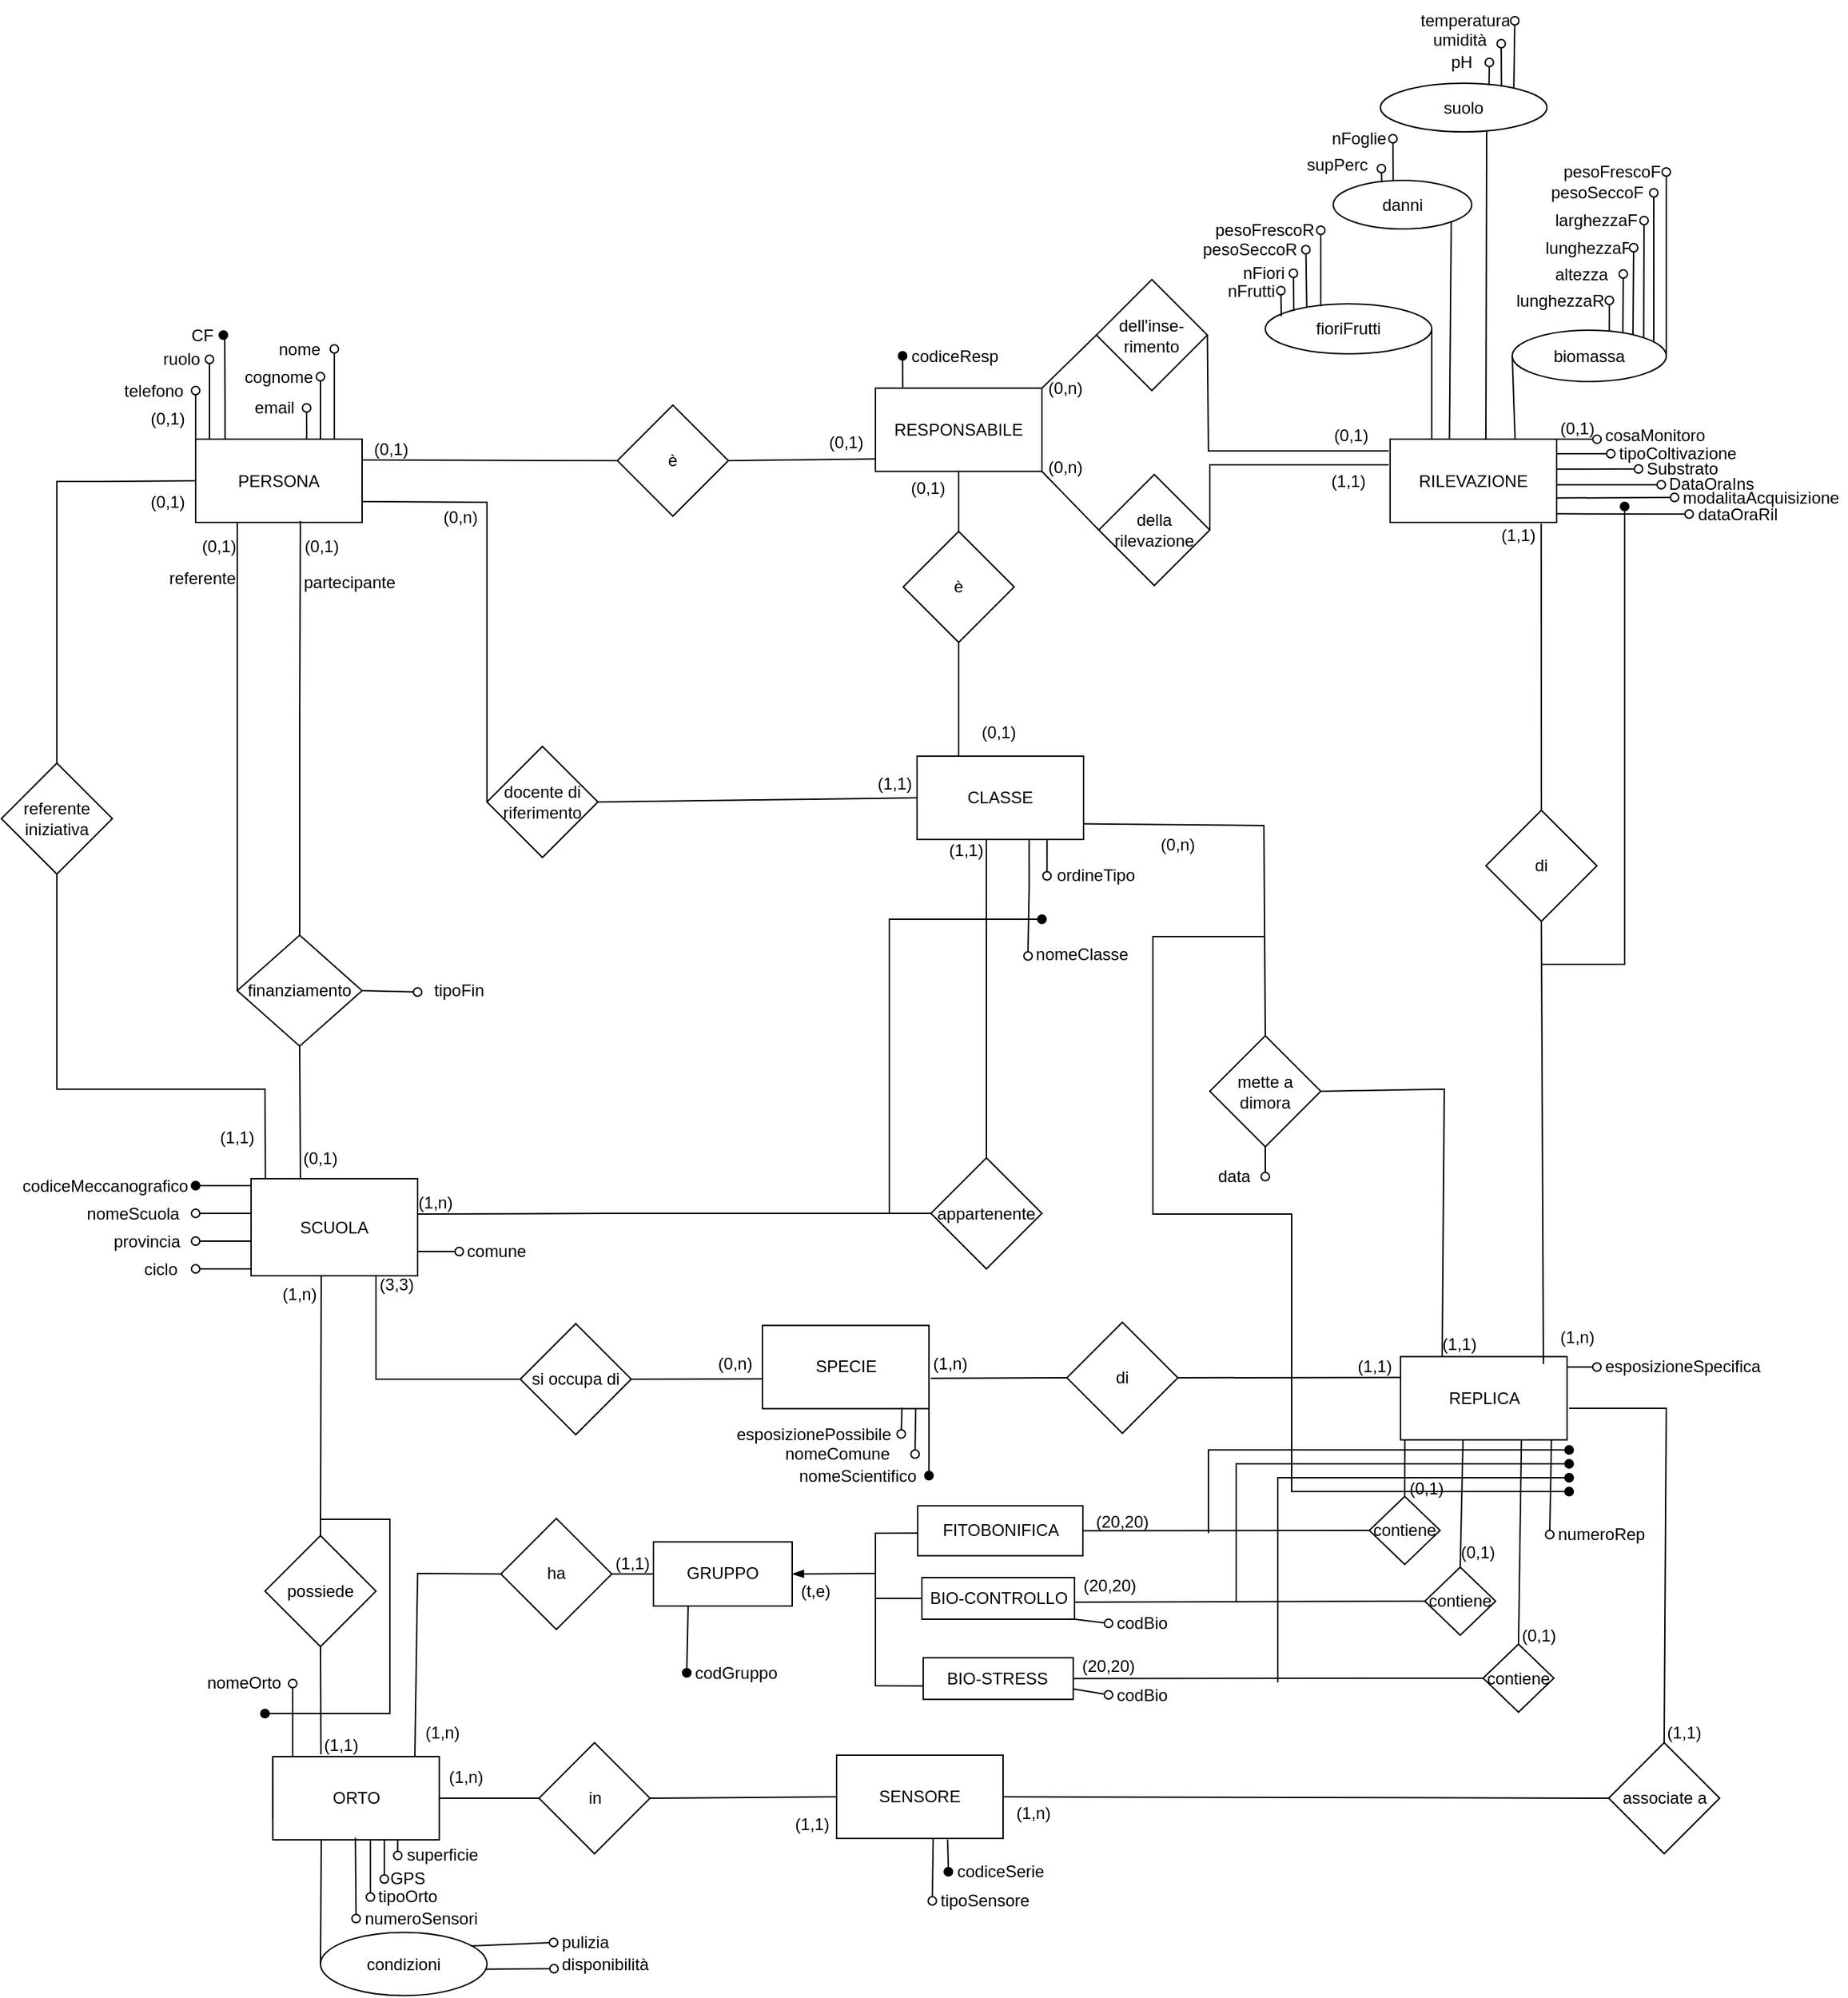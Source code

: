 <mxfile version="21.6.1" type="device">
  <diagram name="Pagina-1" id="WtiaQbOjm3ChFt53TLVc">
    <mxGraphModel dx="1135" dy="1525" grid="1" gridSize="10" guides="1" tooltips="1" connect="1" arrows="1" fold="1" page="1" pageScale="1" pageWidth="827" pageHeight="1169" math="0" shadow="0">
      <root>
        <mxCell id="0" />
        <mxCell id="1" parent="0" />
        <mxCell id="lVLnRtaQ_l8tIQp30Lv_-15" style="edgeStyle=orthogonalEdgeStyle;rounded=0;orthogonalLoop=1;jettySize=auto;html=1;exitX=0.006;exitY=0.143;exitDx=0;exitDy=0;entryX=1;entryY=0.5;entryDx=0;entryDy=0;endArrow=oval;endFill=1;exitPerimeter=0;" parent="1" source="lVLnRtaQ_l8tIQp30Lv_-1" target="lVLnRtaQ_l8tIQp30Lv_-9" edge="1">
          <mxGeometry relative="1" as="geometry">
            <Array as="points">
              <mxPoint x="163" y="663.5" />
              <mxPoint x="163" y="664.5" />
              <mxPoint x="140" y="664.5" />
              <mxPoint x="140" y="659.5" />
            </Array>
          </mxGeometry>
        </mxCell>
        <mxCell id="lVLnRtaQ_l8tIQp30Lv_-16" style="edgeStyle=orthogonalEdgeStyle;rounded=0;orthogonalLoop=1;jettySize=auto;html=1;exitX=0;exitY=0;exitDx=0;exitDy=0;entryX=1;entryY=0.5;entryDx=0;entryDy=0;endArrow=oval;endFill=0;" parent="1" source="lVLnRtaQ_l8tIQp30Lv_-1" target="lVLnRtaQ_l8tIQp30Lv_-8" edge="1">
          <mxGeometry relative="1" as="geometry">
            <Array as="points">
              <mxPoint x="120" y="679.5" />
            </Array>
          </mxGeometry>
        </mxCell>
        <mxCell id="lVLnRtaQ_l8tIQp30Lv_-17" style="edgeStyle=orthogonalEdgeStyle;rounded=0;orthogonalLoop=1;jettySize=auto;html=1;exitX=0;exitY=0.75;exitDx=0;exitDy=0;entryX=1;entryY=0.5;entryDx=0;entryDy=0;endArrow=oval;endFill=0;" parent="1" source="lVLnRtaQ_l8tIQp30Lv_-1" target="lVLnRtaQ_l8tIQp30Lv_-10" edge="1">
          <mxGeometry relative="1" as="geometry">
            <Array as="points">
              <mxPoint x="100" y="699.5" />
              <mxPoint x="100" y="699.5" />
            </Array>
          </mxGeometry>
        </mxCell>
        <mxCell id="lVLnRtaQ_l8tIQp30Lv_-18" style="edgeStyle=orthogonalEdgeStyle;rounded=0;orthogonalLoop=1;jettySize=auto;html=1;exitX=-0.004;exitY=0.908;exitDx=0;exitDy=0;entryX=1;entryY=0.5;entryDx=0;entryDy=0;endArrow=oval;endFill=0;exitPerimeter=0;" parent="1" source="lVLnRtaQ_l8tIQp30Lv_-1" target="lVLnRtaQ_l8tIQp30Lv_-11" edge="1">
          <mxGeometry relative="1" as="geometry">
            <Array as="points">
              <mxPoint x="120" y="719.5" />
            </Array>
          </mxGeometry>
        </mxCell>
        <mxCell id="lVLnRtaQ_l8tIQp30Lv_-1" value="SCUOLA" style="rounded=0;whiteSpace=wrap;html=1;" parent="1" vertex="1">
          <mxGeometry x="110" y="654.5" width="120" height="70" as="geometry" />
        </mxCell>
        <mxCell id="lVLnRtaQ_l8tIQp30Lv_-32" style="edgeStyle=orthogonalEdgeStyle;rounded=0;orthogonalLoop=1;jettySize=auto;html=1;exitX=0;exitY=0.25;exitDx=0;exitDy=0;entryX=1;entryY=0.5;entryDx=0;entryDy=0;endArrow=oval;endFill=0;" parent="1" source="lVLnRtaQ_l8tIQp30Lv_-2" target="lVLnRtaQ_l8tIQp30Lv_-28" edge="1">
          <mxGeometry relative="1" as="geometry">
            <Array as="points">
              <mxPoint x="70" y="126.5" />
            </Array>
          </mxGeometry>
        </mxCell>
        <mxCell id="lVLnRtaQ_l8tIQp30Lv_-33" style="edgeStyle=orthogonalEdgeStyle;rounded=0;orthogonalLoop=1;jettySize=auto;html=1;exitX=0;exitY=0.5;exitDx=0;exitDy=0;entryX=1;entryY=0.5;entryDx=0;entryDy=0;endArrow=oval;endFill=0;" parent="1" source="lVLnRtaQ_l8tIQp30Lv_-2" target="lVLnRtaQ_l8tIQp30Lv_-29" edge="1">
          <mxGeometry relative="1" as="geometry">
            <Array as="points">
              <mxPoint x="70" y="141.5" />
              <mxPoint x="160" y="141.5" />
            </Array>
          </mxGeometry>
        </mxCell>
        <mxCell id="lVLnRtaQ_l8tIQp30Lv_-34" style="edgeStyle=orthogonalEdgeStyle;rounded=0;orthogonalLoop=1;jettySize=auto;html=1;exitX=0.667;exitY=0.044;exitDx=0;exitDy=0;endArrow=oval;endFill=0;exitPerimeter=0;entryX=1;entryY=0.5;entryDx=0;entryDy=0;" parent="1" source="lVLnRtaQ_l8tIQp30Lv_-2" target="lVLnRtaQ_l8tIQp30Lv_-30" edge="1">
          <mxGeometry relative="1" as="geometry">
            <mxPoint x="10" y="161.5" as="targetPoint" />
            <Array as="points" />
          </mxGeometry>
        </mxCell>
        <mxCell id="lVLnRtaQ_l8tIQp30Lv_-36" style="edgeStyle=orthogonalEdgeStyle;rounded=0;orthogonalLoop=1;jettySize=auto;html=1;exitX=0.1;exitY=0.021;exitDx=0;exitDy=0;endArrow=oval;endFill=0;exitPerimeter=0;entryX=1;entryY=0.5;entryDx=0;entryDy=0;" parent="1" source="lVLnRtaQ_l8tIQp30Lv_-2" target="lVLnRtaQ_l8tIQp30Lv_-35" edge="1">
          <mxGeometry relative="1" as="geometry">
            <Array as="points">
              <mxPoint x="80" y="122.5" />
            </Array>
          </mxGeometry>
        </mxCell>
        <mxCell id="lVLnRtaQ_l8tIQp30Lv_-37" style="edgeStyle=orthogonalEdgeStyle;rounded=0;orthogonalLoop=1;jettySize=auto;html=1;exitX=0;exitY=0.5;exitDx=0;exitDy=0;entryX=1;entryY=0.5;entryDx=0;entryDy=0;endArrow=oval;endFill=0;" parent="1" source="lVLnRtaQ_l8tIQp30Lv_-2" target="lVLnRtaQ_l8tIQp30Lv_-31" edge="1">
          <mxGeometry relative="1" as="geometry">
            <Array as="points">
              <mxPoint x="70" y="111.5" />
              <mxPoint x="70" y="111.5" />
            </Array>
          </mxGeometry>
        </mxCell>
        <mxCell id="lVLnRtaQ_l8tIQp30Lv_-2" value="PERSONA" style="rounded=0;whiteSpace=wrap;html=1;" parent="1" vertex="1">
          <mxGeometry x="70" y="121.5" width="120" height="60" as="geometry" />
        </mxCell>
        <mxCell id="lVLnRtaQ_l8tIQp30Lv_-96" style="edgeStyle=orthogonalEdgeStyle;rounded=0;orthogonalLoop=1;jettySize=auto;html=1;exitX=0.673;exitY=1.005;exitDx=0;exitDy=0;endArrow=oval;endFill=0;exitPerimeter=0;" parent="1" source="lVLnRtaQ_l8tIQp30Lv_-3" edge="1">
          <mxGeometry relative="1" as="geometry">
            <Array as="points">
              <mxPoint x="671" y="444" />
              <mxPoint x="670" y="444" />
              <mxPoint x="670" y="489" />
            </Array>
            <mxPoint x="670" y="494" as="targetPoint" />
          </mxGeometry>
        </mxCell>
        <mxCell id="lVLnRtaQ_l8tIQp30Lv_-97" style="edgeStyle=orthogonalEdgeStyle;rounded=0;orthogonalLoop=1;jettySize=auto;html=1;exitX=0.911;exitY=0.982;exitDx=0;exitDy=0;endArrow=oval;endFill=0;entryX=0;entryY=0.5;entryDx=0;entryDy=0;exitPerimeter=0;" parent="1" source="lVLnRtaQ_l8tIQp30Lv_-3" target="lVLnRtaQ_l8tIQp30Lv_-95" edge="1">
          <mxGeometry relative="1" as="geometry" />
        </mxCell>
        <mxCell id="lVLnRtaQ_l8tIQp30Lv_-3" value="CLASSE" style="rounded=0;whiteSpace=wrap;html=1;" parent="1" vertex="1">
          <mxGeometry x="590" y="350" width="120" height="60" as="geometry" />
        </mxCell>
        <mxCell id="lVLnRtaQ_l8tIQp30Lv_-73" style="edgeStyle=orthogonalEdgeStyle;rounded=0;orthogonalLoop=1;jettySize=auto;html=1;exitX=0;exitY=0.75;exitDx=0;exitDy=0;entryX=1;entryY=0.5;entryDx=0;entryDy=0;endArrow=oval;endFill=0;" parent="1" source="lVLnRtaQ_l8tIQp30Lv_-4" target="lVLnRtaQ_l8tIQp30Lv_-71" edge="1">
          <mxGeometry relative="1" as="geometry">
            <Array as="points">
              <mxPoint x="126" y="1072.75" />
            </Array>
          </mxGeometry>
        </mxCell>
        <mxCell id="lVLnRtaQ_l8tIQp30Lv_-79" style="edgeStyle=orthogonalEdgeStyle;rounded=0;orthogonalLoop=1;jettySize=auto;html=1;exitX=0.5;exitY=1;exitDx=0;exitDy=0;entryX=0;entryY=0.5;entryDx=0;entryDy=0;endArrow=oval;endFill=0;" parent="1" source="lVLnRtaQ_l8tIQp30Lv_-4" target="lVLnRtaQ_l8tIQp30Lv_-75" edge="1">
          <mxGeometry relative="1" as="geometry">
            <Array as="points">
              <mxPoint x="196" y="1112.75" />
            </Array>
          </mxGeometry>
        </mxCell>
        <mxCell id="lVLnRtaQ_l8tIQp30Lv_-82" style="edgeStyle=orthogonalEdgeStyle;rounded=0;orthogonalLoop=1;jettySize=auto;html=1;exitX=0.75;exitY=1;exitDx=0;exitDy=0;endArrow=oval;endFill=0;entryX=0;entryY=0.5;entryDx=0;entryDy=0;" parent="1" source="lVLnRtaQ_l8tIQp30Lv_-4" target="lVLnRtaQ_l8tIQp30Lv_-77" edge="1">
          <mxGeometry relative="1" as="geometry">
            <Array as="points">
              <mxPoint x="216" y="1142.75" />
            </Array>
            <mxPoint x="224.86" y="1137.75" as="sourcePoint" />
            <mxPoint x="220" y="1137.75" as="targetPoint" />
          </mxGeometry>
        </mxCell>
        <mxCell id="lVLnRtaQ_l8tIQp30Lv_-83" style="edgeStyle=orthogonalEdgeStyle;rounded=0;orthogonalLoop=1;jettySize=auto;html=1;exitX=0.75;exitY=1;exitDx=0;exitDy=0;entryX=0;entryY=0.5;entryDx=0;entryDy=0;endArrow=oval;endFill=0;" parent="1" source="lVLnRtaQ_l8tIQp30Lv_-4" target="lVLnRtaQ_l8tIQp30Lv_-76" edge="1">
          <mxGeometry relative="1" as="geometry">
            <Array as="points">
              <mxPoint x="206" y="1112.75" />
            </Array>
          </mxGeometry>
        </mxCell>
        <mxCell id="lVLnRtaQ_l8tIQp30Lv_-4" value="ORTO" style="rounded=0;whiteSpace=wrap;html=1;" parent="1" vertex="1">
          <mxGeometry x="125.65" y="1071" width="120" height="60" as="geometry" />
        </mxCell>
        <mxCell id="lVLnRtaQ_l8tIQp30Lv_-8" value="nomeScuola" style="text;html=1;strokeColor=none;fillColor=none;align=center;verticalAlign=middle;whiteSpace=wrap;rounded=0;" parent="1" vertex="1">
          <mxGeometry x="-20" y="664.5" width="90" height="30" as="geometry" />
        </mxCell>
        <mxCell id="lVLnRtaQ_l8tIQp30Lv_-9" value="codiceMeccanografico" style="text;html=1;strokeColor=none;fillColor=none;align=center;verticalAlign=middle;whiteSpace=wrap;rounded=0;" parent="1" vertex="1">
          <mxGeometry x="-60" y="644.5" width="130" height="30" as="geometry" />
        </mxCell>
        <mxCell id="lVLnRtaQ_l8tIQp30Lv_-10" value="provincia" style="text;html=1;strokeColor=none;fillColor=none;align=center;verticalAlign=middle;whiteSpace=wrap;rounded=0;" parent="1" vertex="1">
          <mxGeometry y="684.5" width="70" height="30" as="geometry" />
        </mxCell>
        <mxCell id="lVLnRtaQ_l8tIQp30Lv_-11" value="ciclo" style="text;html=1;strokeColor=none;fillColor=none;align=center;verticalAlign=middle;whiteSpace=wrap;rounded=0;" parent="1" vertex="1">
          <mxGeometry x="20" y="704.5" width="50" height="30" as="geometry" />
        </mxCell>
        <mxCell id="lVLnRtaQ_l8tIQp30Lv_-20" value="(0,1)" style="text;html=1;strokeColor=none;fillColor=none;align=center;verticalAlign=middle;whiteSpace=wrap;rounded=0;" parent="1" vertex="1">
          <mxGeometry x="140" y="624.5" width="40" height="30" as="geometry" />
        </mxCell>
        <mxCell id="lVLnRtaQ_l8tIQp30Lv_-28" value="nome" style="text;html=1;strokeColor=none;fillColor=none;align=center;verticalAlign=middle;whiteSpace=wrap;rounded=0;" parent="1" vertex="1">
          <mxGeometry x="120" y="41.5" width="50" height="30" as="geometry" />
        </mxCell>
        <mxCell id="lVLnRtaQ_l8tIQp30Lv_-29" value="cognome" style="text;html=1;strokeColor=none;fillColor=none;align=center;verticalAlign=middle;whiteSpace=wrap;rounded=0;" parent="1" vertex="1">
          <mxGeometry x="100" y="61.5" width="60" height="30" as="geometry" />
        </mxCell>
        <mxCell id="lVLnRtaQ_l8tIQp30Lv_-30" value="email" style="text;html=1;strokeColor=none;fillColor=none;align=center;verticalAlign=middle;whiteSpace=wrap;rounded=0;" parent="1" vertex="1">
          <mxGeometry x="102.5" y="91.5" width="47.5" height="15" as="geometry" />
        </mxCell>
        <mxCell id="lVLnRtaQ_l8tIQp30Lv_-31" value="telefono" style="text;html=1;strokeColor=none;fillColor=none;align=center;verticalAlign=middle;whiteSpace=wrap;rounded=0;" parent="1" vertex="1">
          <mxGeometry x="10" y="71.5" width="60" height="30" as="geometry" />
        </mxCell>
        <mxCell id="lVLnRtaQ_l8tIQp30Lv_-35" value="ruolo" style="text;html=1;strokeColor=none;fillColor=none;align=center;verticalAlign=middle;whiteSpace=wrap;rounded=0;" parent="1" vertex="1">
          <mxGeometry x="40" y="51.5" width="40" height="25" as="geometry" />
        </mxCell>
        <mxCell id="lVLnRtaQ_l8tIQp30Lv_-38" value="(0,1)" style="text;html=1;strokeColor=none;fillColor=none;align=center;verticalAlign=middle;whiteSpace=wrap;rounded=0;" parent="1" vertex="1">
          <mxGeometry x="20" y="91.5" width="60" height="30" as="geometry" />
        </mxCell>
        <mxCell id="lVLnRtaQ_l8tIQp30Lv_-57" style="edgeStyle=orthogonalEdgeStyle;rounded=0;orthogonalLoop=1;jettySize=auto;html=1;exitX=0.5;exitY=0;exitDx=0;exitDy=0;endArrow=none;endFill=0;entryX=0.629;entryY=0.984;entryDx=0;entryDy=0;entryPerimeter=0;" parent="1" source="lVLnRtaQ_l8tIQp30Lv_-55" target="lVLnRtaQ_l8tIQp30Lv_-2" edge="1">
          <mxGeometry relative="1" as="geometry">
            <mxPoint x="260" y="460" as="targetPoint" />
          </mxGeometry>
        </mxCell>
        <mxCell id="lVLnRtaQ_l8tIQp30Lv_-55" value="finanziamento" style="rhombus;whiteSpace=wrap;html=1;" parent="1" vertex="1">
          <mxGeometry x="100" y="479" width="90" height="80" as="geometry" />
        </mxCell>
        <mxCell id="lVLnRtaQ_l8tIQp30Lv_-65" value="possiede" style="rhombus;whiteSpace=wrap;html=1;" parent="1" vertex="1">
          <mxGeometry x="120" y="911.75" width="80" height="80" as="geometry" />
        </mxCell>
        <mxCell id="lVLnRtaQ_l8tIQp30Lv_-71" value="nomeOrto" style="text;html=1;strokeColor=none;fillColor=none;align=center;verticalAlign=middle;whiteSpace=wrap;rounded=0;" parent="1" vertex="1">
          <mxGeometry x="70" y="1009" width="70" height="18.75" as="geometry" />
        </mxCell>
        <mxCell id="lVLnRtaQ_l8tIQp30Lv_-75" value="tipoOrto" style="text;html=1;strokeColor=none;fillColor=none;align=center;verticalAlign=middle;whiteSpace=wrap;rounded=0;" parent="1" vertex="1">
          <mxGeometry x="196" y="1157.25" width="54" height="30" as="geometry" />
        </mxCell>
        <mxCell id="lVLnRtaQ_l8tIQp30Lv_-76" value="GPS" style="text;html=1;strokeColor=none;fillColor=none;align=center;verticalAlign=middle;whiteSpace=wrap;rounded=0;" parent="1" vertex="1">
          <mxGeometry x="206" y="1149.75" width="34" height="19" as="geometry" />
        </mxCell>
        <mxCell id="lVLnRtaQ_l8tIQp30Lv_-77" value="superficie" style="text;html=1;strokeColor=none;fillColor=none;align=center;verticalAlign=middle;whiteSpace=wrap;rounded=0;" parent="1" vertex="1">
          <mxGeometry x="216" y="1134.75" width="64" height="15" as="geometry" />
        </mxCell>
        <mxCell id="lVLnRtaQ_l8tIQp30Lv_-89" value="" style="edgeStyle=orthogonalEdgeStyle;rounded=0;orthogonalLoop=1;jettySize=auto;html=1;endArrow=none;endFill=0;exitX=0;exitY=0.5;exitDx=0;exitDy=0;" parent="1" source="lVLnRtaQ_l8tIQp30Lv_-88" edge="1">
          <mxGeometry relative="1" as="geometry">
            <Array as="points">
              <mxPoint x="364" y="680" />
              <mxPoint x="229" y="680" />
            </Array>
            <mxPoint x="597.5" y="678.5" as="sourcePoint" />
            <mxPoint x="230" y="680" as="targetPoint" />
          </mxGeometry>
        </mxCell>
        <mxCell id="lVLnRtaQ_l8tIQp30Lv_-90" value="" style="edgeStyle=orthogonalEdgeStyle;rounded=0;orthogonalLoop=1;jettySize=auto;html=1;endArrow=none;endFill=0;exitX=0.5;exitY=0;exitDx=0;exitDy=0;entryX=0.416;entryY=1.001;entryDx=0;entryDy=0;entryPerimeter=0;" parent="1" source="lVLnRtaQ_l8tIQp30Lv_-88" target="lVLnRtaQ_l8tIQp30Lv_-3" edge="1">
          <mxGeometry relative="1" as="geometry">
            <mxPoint x="360" y="558.5" as="sourcePoint" />
            <mxPoint x="630" y="409" as="targetPoint" />
          </mxGeometry>
        </mxCell>
        <mxCell id="lVLnRtaQ_l8tIQp30Lv_-88" value="appartenente" style="rhombus;whiteSpace=wrap;html=1;" parent="1" vertex="1">
          <mxGeometry x="600" y="639.5" width="80" height="80" as="geometry" />
        </mxCell>
        <mxCell id="lVLnRtaQ_l8tIQp30Lv_-92" value="(1,1)" style="text;html=1;strokeColor=none;fillColor=none;align=center;verticalAlign=middle;whiteSpace=wrap;rounded=0;" parent="1" vertex="1">
          <mxGeometry x="612.58" y="410" width="25" height="15" as="geometry" />
        </mxCell>
        <mxCell id="lVLnRtaQ_l8tIQp30Lv_-93" value="nomeClasse" style="text;html=1;strokeColor=none;fillColor=none;align=center;verticalAlign=middle;whiteSpace=wrap;rounded=0;" parent="1" vertex="1">
          <mxGeometry x="668.58" y="483" width="80" height="20" as="geometry" />
        </mxCell>
        <mxCell id="lVLnRtaQ_l8tIQp30Lv_-95" value="ordineTipo" style="text;html=1;strokeColor=none;fillColor=none;align=center;verticalAlign=middle;whiteSpace=wrap;rounded=0;" parent="1" vertex="1">
          <mxGeometry x="683.67" y="430" width="70" height="12.5" as="geometry" />
        </mxCell>
        <mxCell id="97LFuw53TfoOtQCCi9x--2" value="" style="endArrow=oval;html=1;rounded=0;edgeStyle=orthogonalEdgeStyle;startArrow=none;startFill=0;endFill=1;exitX=0.177;exitY=-0.004;exitDx=0;exitDy=0;exitPerimeter=0;entryX=1;entryY=0.5;entryDx=0;entryDy=0;" parent="1" source="lVLnRtaQ_l8tIQp30Lv_-2" target="97LFuw53TfoOtQCCi9x--3" edge="1">
          <mxGeometry width="50" height="50" relative="1" as="geometry">
            <mxPoint x="90" y="116.5" as="sourcePoint" />
            <mxPoint x="90" y="61.5" as="targetPoint" />
            <Array as="points">
              <mxPoint x="91" y="93.5" />
              <mxPoint x="91" y="46.5" />
            </Array>
          </mxGeometry>
        </mxCell>
        <mxCell id="97LFuw53TfoOtQCCi9x--3" value="CF" style="text;html=1;strokeColor=none;fillColor=none;align=center;verticalAlign=middle;whiteSpace=wrap;rounded=0;" parent="1" vertex="1">
          <mxGeometry x="60" y="31.5" width="30" height="30" as="geometry" />
        </mxCell>
        <mxCell id="97LFuw53TfoOtQCCi9x--9" value="" style="endArrow=oval;html=1;rounded=0;exitX=1;exitY=0.5;exitDx=0;exitDy=0;endFill=0;" parent="1" source="lVLnRtaQ_l8tIQp30Lv_-55" edge="1">
          <mxGeometry width="50" height="50" relative="1" as="geometry">
            <mxPoint x="190.65" y="479" as="sourcePoint" />
            <mxPoint x="230" y="520" as="targetPoint" />
          </mxGeometry>
        </mxCell>
        <mxCell id="97LFuw53TfoOtQCCi9x--19" value="(1,1)" style="text;html=1;strokeColor=none;fillColor=none;align=center;verticalAlign=middle;whiteSpace=wrap;rounded=0;" parent="1" vertex="1">
          <mxGeometry x="70" y="609.5" width="60" height="30" as="geometry" />
        </mxCell>
        <mxCell id="97LFuw53TfoOtQCCi9x--20" value="referente iniziativa" style="rhombus;whiteSpace=wrap;html=1;" parent="1" vertex="1">
          <mxGeometry x="-70" y="355" width="80" height="80" as="geometry" />
        </mxCell>
        <mxCell id="97LFuw53TfoOtQCCi9x--22" value="" style="endArrow=none;html=1;rounded=0;exitX=0.5;exitY=0;exitDx=0;exitDy=0;entryX=0;entryY=0.5;entryDx=0;entryDy=0;" parent="1" source="97LFuw53TfoOtQCCi9x--20" target="lVLnRtaQ_l8tIQp30Lv_-2" edge="1">
          <mxGeometry width="50" height="50" relative="1" as="geometry">
            <mxPoint x="85" y="273" as="sourcePoint" />
            <mxPoint x="135" y="223" as="targetPoint" />
            <Array as="points">
              <mxPoint x="-30" y="152" />
              <mxPoint x="1" y="152" />
            </Array>
          </mxGeometry>
        </mxCell>
        <mxCell id="97LFuw53TfoOtQCCi9x--23" value="" style="endArrow=none;html=1;rounded=0;exitX=0.5;exitY=1;exitDx=0;exitDy=0;entryX=0.086;entryY=0.009;entryDx=0;entryDy=0;entryPerimeter=0;" parent="1" edge="1">
          <mxGeometry width="50" height="50" relative="1" as="geometry">
            <mxPoint x="-30" y="435" as="sourcePoint" />
            <mxPoint x="120.32" y="655.13" as="targetPoint" />
            <Array as="points">
              <mxPoint x="-30" y="590" />
              <mxPoint x="120" y="590" />
            </Array>
          </mxGeometry>
        </mxCell>
        <mxCell id="97LFuw53TfoOtQCCi9x--26" value="(0,1)" style="text;html=1;strokeColor=none;fillColor=none;align=center;verticalAlign=middle;whiteSpace=wrap;rounded=0;" parent="1" vertex="1">
          <mxGeometry x="20" y="151.5" width="60" height="30" as="geometry" />
        </mxCell>
        <mxCell id="97LFuw53TfoOtQCCi9x--32" value="" style="endArrow=none;html=1;rounded=0;exitX=0.5;exitY=1;exitDx=0;exitDy=0;entryX=0.296;entryY=0.015;entryDx=0;entryDy=0;entryPerimeter=0;" parent="1" edge="1">
          <mxGeometry width="50" height="50" relative="1" as="geometry">
            <mxPoint x="145" y="558" as="sourcePoint" />
            <mxPoint x="145.52" y="654.55" as="targetPoint" />
            <Array as="points" />
          </mxGeometry>
        </mxCell>
        <mxCell id="lVLnRtaQ_l8tIQp30Lv_-91" value="(1,n)" style="text;html=1;strokeColor=none;fillColor=none;align=center;verticalAlign=middle;whiteSpace=wrap;rounded=0;" parent="1" vertex="1">
          <mxGeometry x="233" y="661.5" width="20" height="20.5" as="geometry" />
        </mxCell>
        <mxCell id="97LFuw53TfoOtQCCi9x--37" value="" style="endArrow=oval;html=1;rounded=0;endFill=1;" parent="1" edge="1">
          <mxGeometry width="50" height="50" relative="1" as="geometry">
            <mxPoint x="570" y="590" as="sourcePoint" />
            <mxPoint x="680" y="467.5" as="targetPoint" />
            <Array as="points">
              <mxPoint x="570" y="680" />
              <mxPoint x="570" y="567.5" />
              <mxPoint x="570" y="467.5" />
            </Array>
          </mxGeometry>
        </mxCell>
        <mxCell id="97LFuw53TfoOtQCCi9x--38" value="" style="endArrow=none;html=1;rounded=0;entryX=0.5;entryY=0;entryDx=0;entryDy=0;exitX=0.421;exitY=1.008;exitDx=0;exitDy=0;exitPerimeter=0;" parent="1" source="lVLnRtaQ_l8tIQp30Lv_-1" target="lVLnRtaQ_l8tIQp30Lv_-65" edge="1">
          <mxGeometry width="50" height="50" relative="1" as="geometry">
            <mxPoint x="300" y="729" as="sourcePoint" />
            <mxPoint x="500" y="629" as="targetPoint" />
          </mxGeometry>
        </mxCell>
        <mxCell id="97LFuw53TfoOtQCCi9x--41" value="condizioni" style="ellipse;whiteSpace=wrap;html=1;" parent="1" vertex="1">
          <mxGeometry x="160" y="1197.75" width="120" height="45.5" as="geometry" />
        </mxCell>
        <mxCell id="97LFuw53TfoOtQCCi9x--42" value="" style="endArrow=none;html=1;rounded=0;exitX=0;exitY=0.5;exitDx=0;exitDy=0;entryX=0.291;entryY=0.993;entryDx=0;entryDy=0;entryPerimeter=0;" parent="1" source="97LFuw53TfoOtQCCi9x--41" target="lVLnRtaQ_l8tIQp30Lv_-4" edge="1">
          <mxGeometry width="50" height="50" relative="1" as="geometry">
            <mxPoint x="150" y="1148.25" as="sourcePoint" />
            <mxPoint x="200" y="1098.25" as="targetPoint" />
          </mxGeometry>
        </mxCell>
        <mxCell id="97LFuw53TfoOtQCCi9x--46" value="" style="endArrow=none;html=1;rounded=0;exitX=0;exitY=0.5;exitDx=0;exitDy=0;entryX=0.904;entryY=0.214;entryDx=0;entryDy=0;startArrow=oval;startFill=0;entryPerimeter=0;" parent="1" source="97LFuw53TfoOtQCCi9x--49" target="97LFuw53TfoOtQCCi9x--41" edge="1">
          <mxGeometry width="50" height="50" relative="1" as="geometry">
            <mxPoint x="299.94" y="1340.44" as="sourcePoint" />
            <mxPoint x="380" y="1241" as="targetPoint" />
          </mxGeometry>
        </mxCell>
        <mxCell id="97LFuw53TfoOtQCCi9x--47" value="" style="endArrow=oval;html=1;rounded=0;exitX=0.994;exitY=0.583;exitDx=0;exitDy=0;exitPerimeter=0;startArrow=none;startFill=0;endFill=0;entryX=0.004;entryY=0.613;entryDx=0;entryDy=0;entryPerimeter=0;" parent="1" source="97LFuw53TfoOtQCCi9x--41" target="97LFuw53TfoOtQCCi9x--48" edge="1">
          <mxGeometry width="50" height="50" relative="1" as="geometry">
            <mxPoint x="330" y="1291" as="sourcePoint" />
            <mxPoint x="280" y="1370" as="targetPoint" />
          </mxGeometry>
        </mxCell>
        <mxCell id="97LFuw53TfoOtQCCi9x--48" value="disponibilità" style="text;strokeColor=none;fillColor=none;align=left;verticalAlign=middle;spacingLeft=4;spacingRight=4;overflow=hidden;points=[[0,0.5],[1,0.5]];portConstraint=eastwest;rotatable=0;whiteSpace=wrap;html=1;" parent="1" vertex="1">
          <mxGeometry x="328" y="1205.5" width="80" height="30" as="geometry" />
        </mxCell>
        <mxCell id="97LFuw53TfoOtQCCi9x--49" value="pulizia" style="text;strokeColor=none;fillColor=none;align=left;verticalAlign=middle;spacingLeft=4;spacingRight=4;overflow=hidden;points=[[0,0.5],[1,0.5]];portConstraint=eastwest;rotatable=0;whiteSpace=wrap;html=1;" parent="1" vertex="1">
          <mxGeometry x="328" y="1190" width="56" height="30" as="geometry" />
        </mxCell>
        <mxCell id="97LFuw53TfoOtQCCi9x--52" value="si occupa di" style="rhombus;whiteSpace=wrap;html=1;" parent="1" vertex="1">
          <mxGeometry x="304" y="759" width="80" height="80" as="geometry" />
        </mxCell>
        <mxCell id="97LFuw53TfoOtQCCi9x--53" value="" style="endArrow=none;html=1;rounded=0;exitX=0;exitY=0.5;exitDx=0;exitDy=0;entryX=0.75;entryY=1;entryDx=0;entryDy=0;" parent="1" source="97LFuw53TfoOtQCCi9x--52" target="lVLnRtaQ_l8tIQp30Lv_-1" edge="1">
          <mxGeometry width="50" height="50" relative="1" as="geometry">
            <mxPoint x="270" y="712.5" as="sourcePoint" />
            <mxPoint x="230" y="712.5" as="targetPoint" />
            <Array as="points">
              <mxPoint x="200" y="799" />
            </Array>
          </mxGeometry>
        </mxCell>
        <mxCell id="97LFuw53TfoOtQCCi9x--54" value="(3,3)" style="text;html=1;strokeColor=none;fillColor=none;align=center;verticalAlign=middle;whiteSpace=wrap;rounded=0;" parent="1" vertex="1">
          <mxGeometry x="200" y="724.5" width="30" height="12.5" as="geometry" />
        </mxCell>
        <mxCell id="97LFuw53TfoOtQCCi9x--55" value="SPECIE" style="rounded=0;whiteSpace=wrap;html=1;" parent="1" vertex="1">
          <mxGeometry x="478.58" y="760.25" width="120" height="60" as="geometry" />
        </mxCell>
        <mxCell id="97LFuw53TfoOtQCCi9x--57" value="(0,n)" style="text;html=1;strokeColor=none;fillColor=none;align=center;verticalAlign=middle;whiteSpace=wrap;rounded=0;" parent="1" vertex="1">
          <mxGeometry x="438.58" y="780.25" width="40" height="15" as="geometry" />
        </mxCell>
        <mxCell id="97LFuw53TfoOtQCCi9x--58" value="" style="endArrow=oval;html=1;rounded=0;exitX=1;exitY=1;exitDx=0;exitDy=0;endFill=1;entryX=1;entryY=0.5;entryDx=0;entryDy=0;" parent="1" source="97LFuw53TfoOtQCCi9x--55" target="97LFuw53TfoOtQCCi9x--59" edge="1">
          <mxGeometry width="50" height="50" relative="1" as="geometry">
            <mxPoint x="473.58" y="849" as="sourcePoint" />
            <mxPoint x="323.58" y="869" as="targetPoint" />
          </mxGeometry>
        </mxCell>
        <mxCell id="97LFuw53TfoOtQCCi9x--59" value="nomeScientifico" style="text;strokeColor=none;fillColor=none;align=left;verticalAlign=middle;spacingLeft=4;spacingRight=4;overflow=hidden;points=[[0,0.5],[1,0.5]];portConstraint=eastwest;rotatable=0;whiteSpace=wrap;html=1;" parent="1" vertex="1">
          <mxGeometry x="498.58" y="853.5" width="100" height="30" as="geometry" />
        </mxCell>
        <mxCell id="97LFuw53TfoOtQCCi9x--60" value="nomeComune" style="text;strokeColor=none;fillColor=none;align=left;verticalAlign=middle;spacingLeft=4;spacingRight=4;overflow=hidden;points=[[0,0.5],[1,0.5]];portConstraint=eastwest;rotatable=0;whiteSpace=wrap;html=1;" parent="1" vertex="1">
          <mxGeometry x="488.58" y="838" width="100" height="30" as="geometry" />
        </mxCell>
        <mxCell id="97LFuw53TfoOtQCCi9x--61" value="esposizionePossibile" style="text;strokeColor=none;fillColor=none;align=left;verticalAlign=middle;spacingLeft=4;spacingRight=4;overflow=hidden;points=[[0,0.5],[1,0.5]];portConstraint=eastwest;rotatable=0;whiteSpace=wrap;html=1;" parent="1" vertex="1">
          <mxGeometry x="453.58" y="823.5" width="125" height="30" as="geometry" />
        </mxCell>
        <mxCell id="97LFuw53TfoOtQCCi9x--62" value="" style="endArrow=oval;html=1;rounded=0;entryX=1;entryY=0.5;entryDx=0;entryDy=0;endFill=0;exitX=0.92;exitY=0.997;exitDx=0;exitDy=0;exitPerimeter=0;" parent="1" source="97LFuw53TfoOtQCCi9x--55" target="97LFuw53TfoOtQCCi9x--60" edge="1">
          <mxGeometry width="50" height="50" relative="1" as="geometry">
            <mxPoint x="353.58" y="884" as="sourcePoint" />
            <mxPoint x="413.58" y="829" as="targetPoint" />
          </mxGeometry>
        </mxCell>
        <mxCell id="97LFuw53TfoOtQCCi9x--63" value="" style="endArrow=none;html=1;rounded=0;entryX=0.838;entryY=0.985;entryDx=0;entryDy=0;exitX=1;exitY=0.5;exitDx=0;exitDy=0;startArrow=oval;startFill=0;entryPerimeter=0;" parent="1" source="97LFuw53TfoOtQCCi9x--61" target="97LFuw53TfoOtQCCi9x--55" edge="1">
          <mxGeometry width="50" height="50" relative="1" as="geometry">
            <mxPoint x="333.58" y="869" as="sourcePoint" />
            <mxPoint x="383.58" y="819" as="targetPoint" />
          </mxGeometry>
        </mxCell>
        <mxCell id="97LFuw53TfoOtQCCi9x--64" value="di" style="rhombus;whiteSpace=wrap;html=1;" parent="1" vertex="1">
          <mxGeometry x="698" y="758" width="80" height="80" as="geometry" />
        </mxCell>
        <mxCell id="97LFuw53TfoOtQCCi9x--65" value="" style="endArrow=none;html=1;rounded=0;exitX=0;exitY=0.5;exitDx=0;exitDy=0;entryX=1.01;entryY=0.636;entryDx=0;entryDy=0;entryPerimeter=0;" parent="1" source="97LFuw53TfoOtQCCi9x--64" target="97LFuw53TfoOtQCCi9x--55" edge="1">
          <mxGeometry width="50" height="50" relative="1" as="geometry">
            <mxPoint x="683.58" y="768.25" as="sourcePoint" />
            <mxPoint x="684.78" y="723.77" as="targetPoint" />
          </mxGeometry>
        </mxCell>
        <mxCell id="97LFuw53TfoOtQCCi9x--66" value="REPLICA" style="rounded=0;whiteSpace=wrap;html=1;" parent="1" vertex="1">
          <mxGeometry x="938.5" y="782.75" width="120" height="60" as="geometry" />
        </mxCell>
        <mxCell id="97LFuw53TfoOtQCCi9x--67" value="" style="endArrow=none;html=1;rounded=0;exitX=1;exitY=0.5;exitDx=0;exitDy=0;entryX=0;entryY=0.25;entryDx=0;entryDy=0;" parent="1" source="97LFuw53TfoOtQCCi9x--64" target="97LFuw53TfoOtQCCi9x--66" edge="1">
          <mxGeometry width="50" height="50" relative="1" as="geometry">
            <mxPoint x="790" y="764" as="sourcePoint" />
            <mxPoint x="840" y="714" as="targetPoint" />
          </mxGeometry>
        </mxCell>
        <mxCell id="97LFuw53TfoOtQCCi9x--68" value="(1,n)" style="text;html=1;strokeColor=none;fillColor=none;align=center;verticalAlign=middle;whiteSpace=wrap;rounded=0;" parent="1" vertex="1">
          <mxGeometry x="598.5" y="777.75" width="30" height="20" as="geometry" />
        </mxCell>
        <mxCell id="97LFuw53TfoOtQCCi9x--69" value="(1,1)" style="text;html=1;strokeColor=none;fillColor=none;align=center;verticalAlign=middle;whiteSpace=wrap;rounded=0;" parent="1" vertex="1">
          <mxGeometry x="909.5" y="782.75" width="20" height="15" as="geometry" />
        </mxCell>
        <mxCell id="97LFuw53TfoOtQCCi9x--70" value="numeroRep" style="text;strokeColor=none;fillColor=none;align=left;verticalAlign=middle;spacingLeft=4;spacingRight=4;overflow=hidden;points=[[0,0.5],[1,0.5]];portConstraint=eastwest;rotatable=0;whiteSpace=wrap;html=1;" parent="1" vertex="1">
          <mxGeometry x="1046" y="896" width="80" height="30" as="geometry" />
        </mxCell>
        <mxCell id="97LFuw53TfoOtQCCi9x--71" value="" style="endArrow=none;html=1;rounded=0;entryX=0.906;entryY=1.003;entryDx=0;entryDy=0;exitX=0;exitY=0.5;exitDx=0;exitDy=0;startArrow=oval;startFill=0;entryPerimeter=0;" parent="1" source="97LFuw53TfoOtQCCi9x--70" target="97LFuw53TfoOtQCCi9x--66" edge="1">
          <mxGeometry width="50" height="50" relative="1" as="geometry">
            <mxPoint x="520" y="794" as="sourcePoint" />
            <mxPoint x="570" y="744" as="targetPoint" />
          </mxGeometry>
        </mxCell>
        <mxCell id="97LFuw53TfoOtQCCi9x--74" value="" style="endArrow=oval;html=1;rounded=0;exitX=0.997;exitY=0.124;exitDx=0;exitDy=0;exitPerimeter=0;startArrow=none;startFill=0;endFill=0;entryX=0;entryY=0.5;entryDx=0;entryDy=0;" parent="1" source="97LFuw53TfoOtQCCi9x--66" target="97LFuw53TfoOtQCCi9x--76" edge="1">
          <mxGeometry width="50" height="50" relative="1" as="geometry">
            <mxPoint x="680" y="814" as="sourcePoint" />
            <mxPoint x="680" y="884" as="targetPoint" />
          </mxGeometry>
        </mxCell>
        <mxCell id="97LFuw53TfoOtQCCi9x--76" value="esposizioneSpecifica" style="text;strokeColor=none;fillColor=none;align=left;verticalAlign=middle;spacingLeft=4;spacingRight=4;overflow=hidden;points=[[0,0.5],[1,0.5]];portConstraint=eastwest;rotatable=0;whiteSpace=wrap;html=1;" parent="1" vertex="1">
          <mxGeometry x="1080" y="775" width="126" height="30.5" as="geometry" />
        </mxCell>
        <mxCell id="97LFuw53TfoOtQCCi9x--83" value="" style="endArrow=oval;html=1;rounded=0;startArrow=none;startFill=0;endFill=1;" parent="1" edge="1">
          <mxGeometry width="50" height="50" relative="1" as="geometry">
            <mxPoint x="850" y="1017.5" as="sourcePoint" />
            <mxPoint x="1060" y="870" as="targetPoint" />
            <Array as="points">
              <mxPoint x="850" y="870" />
            </Array>
          </mxGeometry>
        </mxCell>
        <mxCell id="97LFuw53TfoOtQCCi9x--91" value="mette a dimora" style="rhombus;whiteSpace=wrap;html=1;" parent="1" vertex="1">
          <mxGeometry x="801" y="551.5" width="80" height="80" as="geometry" />
        </mxCell>
        <mxCell id="97LFuw53TfoOtQCCi9x--94" value="" style="endArrow=none;html=1;rounded=0;entryX=0.996;entryY=0.813;entryDx=0;entryDy=0;exitX=0.5;exitY=0;exitDx=0;exitDy=0;entryPerimeter=0;" parent="1" source="97LFuw53TfoOtQCCi9x--91" target="lVLnRtaQ_l8tIQp30Lv_-3" edge="1">
          <mxGeometry width="50" height="50" relative="1" as="geometry">
            <mxPoint x="520" y="619" as="sourcePoint" />
            <mxPoint x="570" y="569" as="targetPoint" />
            <Array as="points">
              <mxPoint x="840" y="400" />
            </Array>
          </mxGeometry>
        </mxCell>
        <mxCell id="97LFuw53TfoOtQCCi9x--95" value="(0,n)" style="text;html=1;strokeColor=none;fillColor=none;align=center;verticalAlign=middle;whiteSpace=wrap;rounded=0;" parent="1" vertex="1">
          <mxGeometry x="757.5" y="404" width="40" height="19" as="geometry" />
        </mxCell>
        <mxCell id="97LFuw53TfoOtQCCi9x--97" value="" style="endArrow=oval;html=1;rounded=0;exitX=0.5;exitY=1;exitDx=0;exitDy=0;endFill=0;entryX=1;entryY=0.5;entryDx=0;entryDy=0;" parent="1" source="97LFuw53TfoOtQCCi9x--91" target="97LFuw53TfoOtQCCi9x--98" edge="1">
          <mxGeometry width="50" height="50" relative="1" as="geometry">
            <mxPoint x="630" y="630.5" as="sourcePoint" />
            <mxPoint x="460" y="670.5" as="targetPoint" />
          </mxGeometry>
        </mxCell>
        <mxCell id="97LFuw53TfoOtQCCi9x--98" value="data" style="text;strokeColor=none;fillColor=none;align=left;verticalAlign=middle;spacingLeft=4;spacingRight=4;overflow=hidden;points=[[0,0.5],[1,0.5]];portConstraint=eastwest;rotatable=0;whiteSpace=wrap;html=1;" parent="1" vertex="1">
          <mxGeometry x="801" y="643" width="40" height="20" as="geometry" />
        </mxCell>
        <mxCell id="97LFuw53TfoOtQCCi9x--103" value="(t,e)" style="text;html=1;strokeColor=none;fillColor=none;align=center;verticalAlign=middle;whiteSpace=wrap;rounded=0;" parent="1" vertex="1">
          <mxGeometry x="502" y="941.75" width="30" height="20" as="geometry" />
        </mxCell>
        <mxCell id="97LFuw53TfoOtQCCi9x--115" value="RILEVAZIONE" style="rounded=0;whiteSpace=wrap;html=1;" parent="1" vertex="1">
          <mxGeometry x="931" y="121.5" width="120" height="60" as="geometry" />
        </mxCell>
        <mxCell id="97LFuw53TfoOtQCCi9x--116" value="di" style="rhombus;whiteSpace=wrap;html=1;" parent="1" vertex="1">
          <mxGeometry x="1000" y="389" width="80" height="80" as="geometry" />
        </mxCell>
        <mxCell id="97LFuw53TfoOtQCCi9x--117" value="" style="endArrow=none;html=1;rounded=0;entryX=0.5;entryY=1;entryDx=0;entryDy=0;exitX=0.858;exitY=0.088;exitDx=0;exitDy=0;exitPerimeter=0;" parent="1" source="97LFuw53TfoOtQCCi9x--66" target="97LFuw53TfoOtQCCi9x--116" edge="1">
          <mxGeometry width="50" height="50" relative="1" as="geometry">
            <mxPoint x="720" y="780" as="sourcePoint" />
            <mxPoint x="629.72" y="863.28" as="targetPoint" />
          </mxGeometry>
        </mxCell>
        <mxCell id="97LFuw53TfoOtQCCi9x--120" value="(1,1)" style="text;html=1;strokeColor=none;fillColor=none;align=center;verticalAlign=middle;whiteSpace=wrap;rounded=0;" parent="1" vertex="1">
          <mxGeometry x="966" y="764" width="30" height="20" as="geometry" />
        </mxCell>
        <mxCell id="97LFuw53TfoOtQCCi9x--121" value="" style="endArrow=oval;html=1;rounded=0;endFill=1;" parent="1" edge="1">
          <mxGeometry width="50" height="50" relative="1" as="geometry">
            <mxPoint x="1040" y="500" as="sourcePoint" />
            <mxPoint x="1100" y="170" as="targetPoint" />
            <Array as="points">
              <mxPoint x="1100" y="500" />
            </Array>
          </mxGeometry>
        </mxCell>
        <mxCell id="97LFuw53TfoOtQCCi9x--122" value="dataOraRil" style="text;strokeColor=none;fillColor=none;align=left;verticalAlign=middle;spacingLeft=4;spacingRight=4;overflow=hidden;points=[[0,0.5],[1,0.5]];portConstraint=eastwest;rotatable=0;whiteSpace=wrap;html=1;" parent="1" vertex="1">
          <mxGeometry x="1146.5" y="163" width="74" height="25" as="geometry" />
        </mxCell>
        <mxCell id="97LFuw53TfoOtQCCi9x--123" value="" style="endArrow=none;html=1;rounded=0;startArrow=oval;startFill=0;exitX=0;exitY=0.5;exitDx=0;exitDy=0;entryX=0.995;entryY=0.896;entryDx=0;entryDy=0;entryPerimeter=0;" parent="1" source="97LFuw53TfoOtQCCi9x--122" target="97LFuw53TfoOtQCCi9x--115" edge="1">
          <mxGeometry width="50" height="50" relative="1" as="geometry">
            <mxPoint x="932" y="363.5" as="sourcePoint" />
            <mxPoint x="1105" y="169.5" as="targetPoint" />
          </mxGeometry>
        </mxCell>
        <mxCell id="97LFuw53TfoOtQCCi9x--124" value="DataOraIns" style="text;strokeColor=none;fillColor=none;align=left;verticalAlign=middle;spacingLeft=4;spacingRight=4;overflow=hidden;points=[[0,0.5],[1,0.5]];portConstraint=eastwest;rotatable=0;whiteSpace=wrap;html=1;" parent="1" vertex="1">
          <mxGeometry x="1126" y="144" width="80" height="17" as="geometry" />
        </mxCell>
        <mxCell id="97LFuw53TfoOtQCCi9x--125" value="modalitaAcquisizione" style="text;strokeColor=none;fillColor=none;align=left;verticalAlign=middle;spacingLeft=4;spacingRight=4;overflow=hidden;points=[[0,0.5],[1,0.5]];portConstraint=eastwest;rotatable=0;whiteSpace=wrap;html=1;" parent="1" vertex="1">
          <mxGeometry x="1136" y="153" width="124" height="21" as="geometry" />
        </mxCell>
        <mxCell id="97LFuw53TfoOtQCCi9x--126" value="" style="endArrow=none;html=1;rounded=0;exitX=0;exitY=0.5;exitDx=0;exitDy=0;entryX=1;entryY=0.707;entryDx=0;entryDy=0;startArrow=oval;startFill=0;entryPerimeter=0;" parent="1" source="97LFuw53TfoOtQCCi9x--125" target="97LFuw53TfoOtQCCi9x--115" edge="1">
          <mxGeometry width="50" height="50" relative="1" as="geometry">
            <mxPoint x="947" y="388" as="sourcePoint" />
            <mxPoint x="997" y="338" as="targetPoint" />
          </mxGeometry>
        </mxCell>
        <mxCell id="97LFuw53TfoOtQCCi9x--127" value="" style="endArrow=oval;html=1;rounded=0;entryX=0.005;entryY=0.612;entryDx=0;entryDy=0;endFill=0;exitX=1.004;exitY=0.548;exitDx=0;exitDy=0;entryPerimeter=0;exitPerimeter=0;" parent="1" source="97LFuw53TfoOtQCCi9x--115" target="97LFuw53TfoOtQCCi9x--124" edge="1">
          <mxGeometry width="50" height="50" relative="1" as="geometry">
            <mxPoint x="1050" y="150" as="sourcePoint" />
            <mxPoint x="997" y="338" as="targetPoint" />
          </mxGeometry>
        </mxCell>
        <mxCell id="97LFuw53TfoOtQCCi9x--129" value="dell&#39;inse-&lt;br&gt;rimento" style="rhombus;whiteSpace=wrap;html=1;" parent="1" vertex="1">
          <mxGeometry x="719.25" y="6.5" width="80" height="80" as="geometry" />
        </mxCell>
        <mxCell id="97LFuw53TfoOtQCCi9x--132" value="" style="endArrow=none;html=1;rounded=0;entryX=1;entryY=0.5;entryDx=0;entryDy=0;" parent="1" target="97LFuw53TfoOtQCCi9x--129" edge="1">
          <mxGeometry width="50" height="50" relative="1" as="geometry">
            <mxPoint x="930" y="130" as="sourcePoint" />
            <mxPoint x="910" y="839" as="targetPoint" />
            <Array as="points">
              <mxPoint x="800" y="130" />
            </Array>
          </mxGeometry>
        </mxCell>
        <mxCell id="97LFuw53TfoOtQCCi9x--161" value="" style="endArrow=none;html=1;rounded=0;exitX=0.5;exitY=0;exitDx=0;exitDy=0;entryX=0.907;entryY=1.014;entryDx=0;entryDy=0;entryPerimeter=0;" parent="1" source="97LFuw53TfoOtQCCi9x--116" target="97LFuw53TfoOtQCCi9x--115" edge="1">
          <mxGeometry width="50" height="50" relative="1" as="geometry">
            <mxPoint x="760" y="629" as="sourcePoint" />
            <mxPoint x="720" y="440" as="targetPoint" />
          </mxGeometry>
        </mxCell>
        <mxCell id="97LFuw53TfoOtQCCi9x--162" value="(1,n)" style="text;html=1;strokeColor=none;fillColor=none;align=center;verticalAlign=middle;whiteSpace=wrap;rounded=0;" parent="1" vertex="1">
          <mxGeometry x="1046" y="764" width="40" height="10" as="geometry" />
        </mxCell>
        <mxCell id="97LFuw53TfoOtQCCi9x--163" value="" style="endArrow=none;html=1;rounded=0;entryX=1;entryY=0.5;entryDx=0;entryDy=0;exitX=-0.001;exitY=0.641;exitDx=0;exitDy=0;exitPerimeter=0;" parent="1" source="97LFuw53TfoOtQCCi9x--55" target="97LFuw53TfoOtQCCi9x--52" edge="1">
          <mxGeometry width="50" height="50" relative="1" as="geometry">
            <mxPoint x="538.58" y="838.5" as="sourcePoint" />
            <mxPoint x="588.58" y="788.5" as="targetPoint" />
          </mxGeometry>
        </mxCell>
        <mxCell id="97LFuw53TfoOtQCCi9x--164" value="" style="endArrow=none;html=1;rounded=0;exitX=0.25;exitY=0;exitDx=0;exitDy=0;entryX=1;entryY=0.5;entryDx=0;entryDy=0;" parent="1" source="97LFuw53TfoOtQCCi9x--66" target="97LFuw53TfoOtQCCi9x--91" edge="1">
          <mxGeometry width="50" height="50" relative="1" as="geometry">
            <mxPoint x="680" y="709" as="sourcePoint" />
            <mxPoint x="730" y="659" as="targetPoint" />
            <Array as="points">
              <mxPoint x="970" y="590" />
            </Array>
          </mxGeometry>
        </mxCell>
        <mxCell id="97LFuw53TfoOtQCCi9x--169" value="" style="endArrow=none;html=1;rounded=0;entryX=0;entryY=0.5;entryDx=0;entryDy=0;exitX=0.853;exitY=-0.001;exitDx=0;exitDy=0;exitPerimeter=0;" parent="1" source="lVLnRtaQ_l8tIQp30Lv_-4" target="97LFuw53TfoOtQCCi9x--286" edge="1">
          <mxGeometry width="50" height="50" relative="1" as="geometry">
            <mxPoint x="214.58" y="1067.75" as="sourcePoint" />
            <mxPoint x="214.69" y="1020.73" as="targetPoint" />
            <Array as="points">
              <mxPoint x="230" y="939" />
            </Array>
          </mxGeometry>
        </mxCell>
        <mxCell id="97LFuw53TfoOtQCCi9x--170" value="(1,n)" style="text;html=1;strokeColor=none;fillColor=none;align=center;verticalAlign=middle;whiteSpace=wrap;rounded=0;" parent="1" vertex="1">
          <mxGeometry x="130" y="722.5" width="30" height="30" as="geometry" />
        </mxCell>
        <mxCell id="lVLnRtaQ_l8tIQp30Lv_-68" value="(1,1)" style="text;html=1;strokeColor=none;fillColor=none;align=center;verticalAlign=middle;whiteSpace=wrap;rounded=0;" parent="1" vertex="1">
          <mxGeometry x="160" y="1055" width="30" height="15" as="geometry" />
        </mxCell>
        <mxCell id="97LFuw53TfoOtQCCi9x--173" value="" style="endArrow=none;html=1;rounded=0;startArrow=oval;startFill=1;" parent="1" edge="1">
          <mxGeometry width="50" height="50" relative="1" as="geometry">
            <mxPoint x="120" y="1040" as="sourcePoint" />
            <mxPoint x="160" y="900" as="targetPoint" />
            <Array as="points">
              <mxPoint x="210" y="1040" />
              <mxPoint x="210" y="900" />
            </Array>
          </mxGeometry>
        </mxCell>
        <mxCell id="97LFuw53TfoOtQCCi9x--178" value="SENSORE" style="rounded=0;whiteSpace=wrap;html=1;" parent="1" vertex="1">
          <mxGeometry x="532" y="1070" width="120" height="60" as="geometry" />
        </mxCell>
        <mxCell id="97LFuw53TfoOtQCCi9x--179" value="in" style="rhombus;whiteSpace=wrap;html=1;" parent="1" vertex="1">
          <mxGeometry x="317.5" y="1061" width="80" height="80" as="geometry" />
        </mxCell>
        <mxCell id="97LFuw53TfoOtQCCi9x--180" value="" style="endArrow=none;html=1;rounded=0;exitX=0;exitY=0.5;exitDx=0;exitDy=0;entryX=1;entryY=0.5;entryDx=0;entryDy=0;" parent="1" source="97LFuw53TfoOtQCCi9x--179" target="lVLnRtaQ_l8tIQp30Lv_-4" edge="1">
          <mxGeometry width="50" height="50" relative="1" as="geometry">
            <mxPoint x="270.08" y="1160.19" as="sourcePoint" />
            <mxPoint x="270.0" y="1088.57" as="targetPoint" />
          </mxGeometry>
        </mxCell>
        <mxCell id="97LFuw53TfoOtQCCi9x--181" value="" style="endArrow=none;html=1;rounded=0;exitX=1;exitY=0.5;exitDx=0;exitDy=0;entryX=0;entryY=0.5;entryDx=0;entryDy=0;" parent="1" source="97LFuw53TfoOtQCCi9x--179" target="97LFuw53TfoOtQCCi9x--178" edge="1">
          <mxGeometry width="50" height="50" relative="1" as="geometry">
            <mxPoint x="270" y="919" as="sourcePoint" />
            <mxPoint x="320" y="869" as="targetPoint" />
          </mxGeometry>
        </mxCell>
        <mxCell id="97LFuw53TfoOtQCCi9x--182" value="associate a" style="rhombus;whiteSpace=wrap;html=1;" parent="1" vertex="1">
          <mxGeometry x="1088.5" y="1061" width="80" height="80" as="geometry" />
        </mxCell>
        <mxCell id="97LFuw53TfoOtQCCi9x--184" value="" style="endArrow=none;html=1;rounded=0;exitX=1;exitY=0.5;exitDx=0;exitDy=0;entryX=0;entryY=0.5;entryDx=0;entryDy=0;" parent="1" source="97LFuw53TfoOtQCCi9x--178" target="97LFuw53TfoOtQCCi9x--182" edge="1">
          <mxGeometry width="50" height="50" relative="1" as="geometry">
            <mxPoint x="420" y="1049" as="sourcePoint" />
            <mxPoint x="470" y="999" as="targetPoint" />
          </mxGeometry>
        </mxCell>
        <mxCell id="97LFuw53TfoOtQCCi9x--185" value="" style="endArrow=none;html=1;rounded=0;exitX=0.5;exitY=0;exitDx=0;exitDy=0;" parent="1" source="97LFuw53TfoOtQCCi9x--182" edge="1">
          <mxGeometry width="50" height="50" relative="1" as="geometry">
            <mxPoint x="350" y="989" as="sourcePoint" />
            <mxPoint x="1060" y="820" as="targetPoint" />
            <Array as="points">
              <mxPoint x="1130" y="820" />
            </Array>
          </mxGeometry>
        </mxCell>
        <mxCell id="97LFuw53TfoOtQCCi9x--186" value="(1,1)" style="text;html=1;strokeColor=none;fillColor=none;align=center;verticalAlign=middle;whiteSpace=wrap;rounded=0;" parent="1" vertex="1">
          <mxGeometry x="1128" y="1046" width="30" height="15" as="geometry" />
        </mxCell>
        <mxCell id="97LFuw53TfoOtQCCi9x--188" value="(1,n)" style="text;html=1;strokeColor=none;fillColor=none;align=center;verticalAlign=middle;whiteSpace=wrap;rounded=0;" parent="1" vertex="1">
          <mxGeometry x="658.75" y="1104" width="30" height="15" as="geometry" />
        </mxCell>
        <mxCell id="97LFuw53TfoOtQCCi9x--189" value="(1,n)" style="text;html=1;strokeColor=none;fillColor=none;align=center;verticalAlign=middle;whiteSpace=wrap;rounded=0;" parent="1" vertex="1">
          <mxGeometry x="250" y="1075" width="30" height="21.25" as="geometry" />
        </mxCell>
        <mxCell id="97LFuw53TfoOtQCCi9x--190" value="(1,1)" style="text;html=1;strokeColor=none;fillColor=none;align=center;verticalAlign=middle;whiteSpace=wrap;rounded=0;" parent="1" vertex="1">
          <mxGeometry x="500" y="1110" width="28.75" height="20" as="geometry" />
        </mxCell>
        <mxCell id="97LFuw53TfoOtQCCi9x--191" value="codiceSerie" style="text;strokeColor=none;fillColor=none;align=left;verticalAlign=middle;spacingLeft=4;spacingRight=4;overflow=hidden;points=[[0,0.5],[1,0.5]];portConstraint=eastwest;rotatable=0;whiteSpace=wrap;html=1;" parent="1" vertex="1">
          <mxGeometry x="612.58" y="1139" width="90" height="30" as="geometry" />
        </mxCell>
        <mxCell id="97LFuw53TfoOtQCCi9x--192" value="tipoSensore" style="text;strokeColor=none;fillColor=none;align=left;verticalAlign=middle;spacingLeft=4;spacingRight=4;overflow=hidden;points=[[0,0.5],[1,0.5]];portConstraint=eastwest;rotatable=0;whiteSpace=wrap;html=1;" parent="1" vertex="1">
          <mxGeometry x="601" y="1160" width="80" height="30" as="geometry" />
        </mxCell>
        <mxCell id="97LFuw53TfoOtQCCi9x--193" value="" style="endArrow=none;html=1;rounded=0;exitX=0;exitY=0.5;exitDx=0;exitDy=0;startArrow=oval;startFill=1;entryX=0.667;entryY=1.013;entryDx=0;entryDy=0;entryPerimeter=0;" parent="1" source="97LFuw53TfoOtQCCi9x--191" target="97LFuw53TfoOtQCCi9x--178" edge="1">
          <mxGeometry width="50" height="50" relative="1" as="geometry">
            <mxPoint x="568.75" y="1210" as="sourcePoint" />
            <mxPoint x="618.75" y="1160" as="targetPoint" />
          </mxGeometry>
        </mxCell>
        <mxCell id="97LFuw53TfoOtQCCi9x--194" value="" style="endArrow=none;html=1;rounded=0;exitX=0;exitY=0.5;exitDx=0;exitDy=0;startArrow=oval;startFill=0;entryX=0.58;entryY=0.994;entryDx=0;entryDy=0;entryPerimeter=0;" parent="1" source="97LFuw53TfoOtQCCi9x--192" target="97LFuw53TfoOtQCCi9x--178" edge="1">
          <mxGeometry width="50" height="50" relative="1" as="geometry">
            <mxPoint x="558.75" y="1210" as="sourcePoint" />
            <mxPoint x="608.75" y="1160" as="targetPoint" />
          </mxGeometry>
        </mxCell>
        <mxCell id="97LFuw53TfoOtQCCi9x--199" value="" style="endArrow=oval;html=1;rounded=0;endFill=0;entryX=0;entryY=0.5;entryDx=0;entryDy=0;exitX=1.002;exitY=0.209;exitDx=0;exitDy=0;exitPerimeter=0;" parent="1" edge="1">
          <mxGeometry width="50" height="50" relative="1" as="geometry">
            <mxPoint x="1051.24" y="132.04" as="sourcePoint" />
            <mxPoint x="1090.0" y="132" as="targetPoint" />
          </mxGeometry>
        </mxCell>
        <mxCell id="97LFuw53TfoOtQCCi9x--200" value="tipoColtivazione" style="text;strokeColor=none;fillColor=none;align=left;verticalAlign=middle;spacingLeft=4;spacingRight=4;overflow=hidden;points=[[0,0.5],[1,0.5]];portConstraint=eastwest;rotatable=0;whiteSpace=wrap;html=1;" parent="1" vertex="1">
          <mxGeometry x="1090" y="117" width="100" height="30" as="geometry" />
        </mxCell>
        <mxCell id="97LFuw53TfoOtQCCi9x--201" value="Substrato" style="text;strokeColor=none;fillColor=none;align=left;verticalAlign=middle;spacingLeft=4;spacingRight=4;overflow=hidden;points=[[0,0.5],[1,0.5]];portConstraint=eastwest;rotatable=0;whiteSpace=wrap;html=1;" parent="1" vertex="1">
          <mxGeometry x="1110" y="133" width="80" height="20" as="geometry" />
        </mxCell>
        <mxCell id="97LFuw53TfoOtQCCi9x--202" value="" style="endArrow=oval;html=1;rounded=0;endFill=0;entryX=0;entryY=0.5;entryDx=0;entryDy=0;exitX=1.001;exitY=0.378;exitDx=0;exitDy=0;exitPerimeter=0;" parent="1" edge="1">
          <mxGeometry width="50" height="50" relative="1" as="geometry">
            <mxPoint x="1051.12" y="143.18" as="sourcePoint" />
            <mxPoint x="1110" y="143" as="targetPoint" />
          </mxGeometry>
        </mxCell>
        <mxCell id="97LFuw53TfoOtQCCi9x--203" value="biomassa" style="ellipse;whiteSpace=wrap;html=1;" parent="1" vertex="1">
          <mxGeometry x="1019" y="43" width="111" height="37" as="geometry" />
        </mxCell>
        <mxCell id="97LFuw53TfoOtQCCi9x--205" value="larghezzaF" style="text;strokeColor=none;fillColor=none;align=left;verticalAlign=middle;spacingLeft=4;spacingRight=4;overflow=hidden;points=[[0,0.5],[1,0.5]];portConstraint=eastwest;rotatable=0;whiteSpace=wrap;html=1;" parent="1" vertex="1">
          <mxGeometry x="1044" y="-46" width="70" height="20" as="geometry" />
        </mxCell>
        <mxCell id="97LFuw53TfoOtQCCi9x--206" value="lunghezzaF" style="text;strokeColor=none;fillColor=none;align=left;verticalAlign=middle;spacingLeft=4;spacingRight=4;overflow=hidden;points=[[0,0.5],[1,0.5]];portConstraint=eastwest;rotatable=0;whiteSpace=wrap;html=1;" parent="1" vertex="1">
          <mxGeometry x="1036.5" y="-26" width="70" height="19" as="geometry" />
        </mxCell>
        <mxCell id="97LFuw53TfoOtQCCi9x--207" value="pesoFrescoF" style="text;strokeColor=none;fillColor=none;align=left;verticalAlign=middle;spacingLeft=4;spacingRight=4;overflow=hidden;points=[[0,0.5],[1,0.5]];portConstraint=eastwest;rotatable=0;whiteSpace=wrap;html=1;" parent="1" vertex="1">
          <mxGeometry x="1050" y="-86" width="80" height="30" as="geometry" />
        </mxCell>
        <mxCell id="97LFuw53TfoOtQCCi9x--208" value="pesoSeccoF" style="text;strokeColor=none;fillColor=none;align=left;verticalAlign=middle;spacingLeft=4;spacingRight=4;overflow=hidden;points=[[0,0.5],[1,0.5]];portConstraint=eastwest;rotatable=0;whiteSpace=wrap;html=1;" parent="1" vertex="1">
          <mxGeometry x="1041" y="-66" width="80" height="20" as="geometry" />
        </mxCell>
        <mxCell id="97LFuw53TfoOtQCCi9x--209" value="altezza" style="text;strokeColor=none;fillColor=none;align=left;verticalAlign=middle;spacingLeft=4;spacingRight=4;overflow=hidden;points=[[0,0.5],[1,0.5]];portConstraint=eastwest;rotatable=0;whiteSpace=wrap;html=1;" parent="1" vertex="1">
          <mxGeometry x="1044" y="-7" width="55" height="19" as="geometry" />
        </mxCell>
        <mxCell id="97LFuw53TfoOtQCCi9x--210" value="lunghezzaR" style="text;strokeColor=none;fillColor=none;align=left;verticalAlign=middle;spacingLeft=4;spacingRight=4;overflow=hidden;points=[[0,0.5],[1,0.5]];portConstraint=eastwest;rotatable=0;whiteSpace=wrap;html=1;" parent="1" vertex="1">
          <mxGeometry x="1016" y="12" width="73" height="19" as="geometry" />
        </mxCell>
        <mxCell id="97LFuw53TfoOtQCCi9x--211" value="" style="endArrow=oval;html=1;rounded=0;exitX=1;exitY=0.5;exitDx=0;exitDy=0;entryX=1;entryY=0.5;entryDx=0;entryDy=0;endFill=0;" parent="1" source="97LFuw53TfoOtQCCi9x--203" target="97LFuw53TfoOtQCCi9x--207" edge="1">
          <mxGeometry width="50" height="50" relative="1" as="geometry">
            <mxPoint x="1089" y="34" as="sourcePoint" />
            <mxPoint x="1139" y="-16" as="targetPoint" />
          </mxGeometry>
        </mxCell>
        <mxCell id="97LFuw53TfoOtQCCi9x--212" value="" style="endArrow=oval;html=1;rounded=0;entryX=1;entryY=0.5;entryDx=0;entryDy=0;endFill=0;exitX=0.919;exitY=0.241;exitDx=0;exitDy=0;exitPerimeter=0;" parent="1" source="97LFuw53TfoOtQCCi9x--203" target="97LFuw53TfoOtQCCi9x--208" edge="1">
          <mxGeometry width="50" height="50" relative="1" as="geometry">
            <mxPoint x="1121" y="50" as="sourcePoint" />
            <mxPoint x="1134" y="-61" as="targetPoint" />
          </mxGeometry>
        </mxCell>
        <mxCell id="97LFuw53TfoOtQCCi9x--213" value="" style="endArrow=oval;html=1;rounded=0;exitX=1;exitY=0;exitDx=0;exitDy=0;endFill=0;entryX=1;entryY=0.5;entryDx=0;entryDy=0;" parent="1" source="97LFuw53TfoOtQCCi9x--203" target="97LFuw53TfoOtQCCi9x--205" edge="1">
          <mxGeometry width="50" height="50" relative="1" as="geometry">
            <mxPoint x="1114" y="105" as="sourcePoint" />
            <mxPoint x="1109" y="-16" as="targetPoint" />
          </mxGeometry>
        </mxCell>
        <mxCell id="97LFuw53TfoOtQCCi9x--214" value="" style="endArrow=oval;html=1;rounded=0;exitX=0.784;exitY=0.089;exitDx=0;exitDy=0;entryX=1;entryY=0.5;entryDx=0;entryDy=0;endFill=0;exitPerimeter=0;" parent="1" source="97LFuw53TfoOtQCCi9x--203" target="97LFuw53TfoOtQCCi9x--206" edge="1">
          <mxGeometry width="50" height="50" relative="1" as="geometry">
            <mxPoint x="1154" y="93" as="sourcePoint" />
            <mxPoint x="1154" y="-41" as="targetPoint" />
          </mxGeometry>
        </mxCell>
        <mxCell id="97LFuw53TfoOtQCCi9x--215" value="" style="endArrow=oval;html=1;rounded=0;exitX=0.718;exitY=0.042;exitDx=0;exitDy=0;entryX=1;entryY=0.5;entryDx=0;entryDy=0;endFill=0;exitPerimeter=0;" parent="1" source="97LFuw53TfoOtQCCi9x--203" target="97LFuw53TfoOtQCCi9x--209" edge="1">
          <mxGeometry width="50" height="50" relative="1" as="geometry">
            <mxPoint x="1164" y="103" as="sourcePoint" />
            <mxPoint x="1164" y="-31" as="targetPoint" />
          </mxGeometry>
        </mxCell>
        <mxCell id="97LFuw53TfoOtQCCi9x--216" value="" style="endArrow=oval;html=1;rounded=0;exitX=0.63;exitY=0.013;exitDx=0;exitDy=0;entryX=1;entryY=0.5;entryDx=0;entryDy=0;endFill=0;exitPerimeter=0;" parent="1" source="97LFuw53TfoOtQCCi9x--203" target="97LFuw53TfoOtQCCi9x--210" edge="1">
          <mxGeometry width="50" height="50" relative="1" as="geometry">
            <mxPoint x="1174" y="113" as="sourcePoint" />
            <mxPoint x="1089" y="21.5" as="targetPoint" />
          </mxGeometry>
        </mxCell>
        <mxCell id="97LFuw53TfoOtQCCi9x--218" value="fioriFrutti" style="ellipse;whiteSpace=wrap;html=1;" parent="1" vertex="1">
          <mxGeometry x="841" y="24" width="120" height="36" as="geometry" />
        </mxCell>
        <mxCell id="97LFuw53TfoOtQCCi9x--219" value="" style="endArrow=none;html=1;rounded=0;entryX=1;entryY=0.5;entryDx=0;entryDy=0;exitX=0.25;exitY=0;exitDx=0;exitDy=0;" parent="1" source="97LFuw53TfoOtQCCi9x--115" target="97LFuw53TfoOtQCCi9x--218" edge="1">
          <mxGeometry width="50" height="50" relative="1" as="geometry">
            <mxPoint x="1026" y="84" as="sourcePoint" />
            <mxPoint x="1076" y="34" as="targetPoint" />
          </mxGeometry>
        </mxCell>
        <mxCell id="97LFuw53TfoOtQCCi9x--220" value="nFiori" style="text;strokeColor=none;fillColor=none;align=left;verticalAlign=middle;spacingLeft=4;spacingRight=4;overflow=hidden;points=[[0,0.5],[1,0.5]];portConstraint=eastwest;rotatable=0;whiteSpace=wrap;html=1;" parent="1" vertex="1">
          <mxGeometry x="819.25" y="-8" width="42" height="20" as="geometry" />
        </mxCell>
        <mxCell id="97LFuw53TfoOtQCCi9x--221" value="nFrutti" style="text;strokeColor=none;fillColor=none;align=left;verticalAlign=middle;spacingLeft=4;spacingRight=4;overflow=hidden;points=[[0,0.5],[1,0.5]];portConstraint=eastwest;rotatable=0;whiteSpace=wrap;html=1;" parent="1" vertex="1">
          <mxGeometry x="808.25" y="5" width="44" height="19" as="geometry" />
        </mxCell>
        <mxCell id="97LFuw53TfoOtQCCi9x--222" value="pesoFrescoR" style="text;strokeColor=none;fillColor=none;align=left;verticalAlign=middle;spacingLeft=4;spacingRight=4;overflow=hidden;points=[[0,0.5],[1,0.5]];portConstraint=eastwest;rotatable=0;whiteSpace=wrap;html=1;" parent="1" vertex="1">
          <mxGeometry x="799.25" y="-44" width="81.75" height="30" as="geometry" />
        </mxCell>
        <mxCell id="97LFuw53TfoOtQCCi9x--223" value="pesoSeccoR" style="text;strokeColor=none;fillColor=none;align=left;verticalAlign=middle;spacingLeft=4;spacingRight=4;overflow=hidden;points=[[0,0.5],[1,0.5]];portConstraint=eastwest;rotatable=0;whiteSpace=wrap;html=1;" parent="1" vertex="1">
          <mxGeometry x="790.25" y="-25" width="80" height="20" as="geometry" />
        </mxCell>
        <mxCell id="97LFuw53TfoOtQCCi9x--229" value="" style="endArrow=oval;html=1;rounded=0;exitX=0.096;exitY=0.248;exitDx=0;exitDy=0;entryX=1;entryY=0.5;entryDx=0;entryDy=0;endFill=0;exitPerimeter=0;" parent="1" source="97LFuw53TfoOtQCCi9x--218" target="97LFuw53TfoOtQCCi9x--221" edge="1">
          <mxGeometry width="50" height="50" relative="1" as="geometry">
            <mxPoint x="826" y="25" as="sourcePoint" />
            <mxPoint x="826" y="3" as="targetPoint" />
          </mxGeometry>
        </mxCell>
        <mxCell id="97LFuw53TfoOtQCCi9x--232" value="" style="endArrow=oval;html=1;rounded=0;exitX=0.171;exitY=0.142;exitDx=0;exitDy=0;entryX=1;entryY=0.5;entryDx=0;entryDy=0;endFill=0;exitPerimeter=0;" parent="1" source="97LFuw53TfoOtQCCi9x--218" target="97LFuw53TfoOtQCCi9x--220" edge="1">
          <mxGeometry width="50" height="50" relative="1" as="geometry">
            <mxPoint x="840" y="26" as="sourcePoint" />
            <mxPoint x="840" y="-35" as="targetPoint" />
          </mxGeometry>
        </mxCell>
        <mxCell id="97LFuw53TfoOtQCCi9x--233" value="" style="endArrow=oval;html=1;rounded=0;entryX=1;entryY=0.5;entryDx=0;entryDy=0;endFill=0;exitX=0.249;exitY=0.08;exitDx=0;exitDy=0;exitPerimeter=0;" parent="1" source="97LFuw53TfoOtQCCi9x--218" target="97LFuw53TfoOtQCCi9x--223" edge="1">
          <mxGeometry width="50" height="50" relative="1" as="geometry">
            <mxPoint x="840" y="24" as="sourcePoint" />
            <mxPoint x="845.74" y="-35" as="targetPoint" />
          </mxGeometry>
        </mxCell>
        <mxCell id="97LFuw53TfoOtQCCi9x--234" value="" style="endArrow=oval;html=1;rounded=0;exitX=0.333;exitY=0.047;exitDx=0;exitDy=0;entryX=1;entryY=0.5;entryDx=0;entryDy=0;endFill=0;exitPerimeter=0;" parent="1" source="97LFuw53TfoOtQCCi9x--218" target="97LFuw53TfoOtQCCi9x--222" edge="1">
          <mxGeometry width="50" height="50" relative="1" as="geometry">
            <mxPoint x="856" y="13" as="sourcePoint" />
            <mxPoint x="856" y="-48" as="targetPoint" />
          </mxGeometry>
        </mxCell>
        <mxCell id="97LFuw53TfoOtQCCi9x--235" value="danni" style="ellipse;whiteSpace=wrap;html=1;" parent="1" vertex="1">
          <mxGeometry x="890" y="-65" width="99.75" height="35" as="geometry" />
        </mxCell>
        <mxCell id="97LFuw53TfoOtQCCi9x--236" value="" style="endArrow=none;html=1;rounded=0;entryX=1;entryY=1;entryDx=0;entryDy=0;exitX=0.356;exitY=-0.002;exitDx=0;exitDy=0;exitPerimeter=0;" parent="1" source="97LFuw53TfoOtQCCi9x--115" target="97LFuw53TfoOtQCCi9x--235" edge="1">
          <mxGeometry width="50" height="50" relative="1" as="geometry">
            <mxPoint x="980" y="120" as="sourcePoint" />
            <mxPoint x="926" y="-16" as="targetPoint" />
            <Array as="points" />
          </mxGeometry>
        </mxCell>
        <mxCell id="97LFuw53TfoOtQCCi9x--237" value="nFoglie" style="text;strokeColor=none;fillColor=none;align=left;verticalAlign=middle;spacingLeft=4;spacingRight=4;overflow=hidden;points=[[0,0.5],[1,0.5]];portConstraint=eastwest;rotatable=0;whiteSpace=wrap;html=1;" parent="1" vertex="1">
          <mxGeometry x="883" y="-110" width="50" height="30" as="geometry" />
        </mxCell>
        <mxCell id="97LFuw53TfoOtQCCi9x--238" value="supPerc" style="text;strokeColor=none;fillColor=none;align=left;verticalAlign=middle;spacingLeft=4;spacingRight=4;overflow=hidden;points=[[0,0.5],[1,0.5]];portConstraint=eastwest;rotatable=0;whiteSpace=wrap;html=1;" parent="1" vertex="1">
          <mxGeometry x="864.5" y="-86" width="58.5" height="20" as="geometry" />
        </mxCell>
        <mxCell id="97LFuw53TfoOtQCCi9x--239" value="" style="endArrow=oval;html=1;rounded=0;exitX=0.35;exitY=0.036;exitDx=0;exitDy=0;exitPerimeter=0;entryX=1.029;entryY=0.625;entryDx=0;entryDy=0;entryPerimeter=0;endFill=0;" parent="1" source="97LFuw53TfoOtQCCi9x--235" target="97LFuw53TfoOtQCCi9x--238" edge="1">
          <mxGeometry width="50" height="50" relative="1" as="geometry">
            <mxPoint x="982.75" y="-58.5" as="sourcePoint" />
            <mxPoint x="1032.75" y="-108.5" as="targetPoint" />
          </mxGeometry>
        </mxCell>
        <mxCell id="97LFuw53TfoOtQCCi9x--240" value="" style="endArrow=oval;html=1;rounded=0;entryX=1;entryY=0.5;entryDx=0;entryDy=0;endFill=0;exitX=0.433;exitY=0.002;exitDx=0;exitDy=0;exitPerimeter=0;" parent="1" source="97LFuw53TfoOtQCCi9x--235" target="97LFuw53TfoOtQCCi9x--237" edge="1">
          <mxGeometry width="50" height="50" relative="1" as="geometry">
            <mxPoint x="932.75" y="-68.5" as="sourcePoint" />
            <mxPoint x="1032.75" y="-108.5" as="targetPoint" />
          </mxGeometry>
        </mxCell>
        <mxCell id="97LFuw53TfoOtQCCi9x--241" value="suolo" style="ellipse;whiteSpace=wrap;html=1;" parent="1" vertex="1">
          <mxGeometry x="924" y="-135" width="120" height="35" as="geometry" />
        </mxCell>
        <mxCell id="97LFuw53TfoOtQCCi9x--242" value="" style="endArrow=none;html=1;rounded=0;entryX=0.638;entryY=0.979;entryDx=0;entryDy=0;exitX=0.575;exitY=0.01;exitDx=0;exitDy=0;exitPerimeter=0;entryPerimeter=0;" parent="1" source="97LFuw53TfoOtQCCi9x--115" target="97LFuw53TfoOtQCCi9x--241" edge="1">
          <mxGeometry width="50" height="50" relative="1" as="geometry">
            <mxPoint x="886" y="-6" as="sourcePoint" />
            <mxPoint x="936" y="-56" as="targetPoint" />
          </mxGeometry>
        </mxCell>
        <mxCell id="97LFuw53TfoOtQCCi9x--243" value="pH" style="text;strokeColor=none;fillColor=none;align=left;verticalAlign=middle;spacingLeft=4;spacingRight=4;overflow=hidden;points=[[0,0.5],[1,0.5]];portConstraint=eastwest;rotatable=0;whiteSpace=wrap;html=1;" parent="1" vertex="1">
          <mxGeometry x="968.99" y="-165" width="33.5" height="30" as="geometry" />
        </mxCell>
        <mxCell id="97LFuw53TfoOtQCCi9x--244" value="umidità" style="text;strokeColor=none;fillColor=none;align=left;verticalAlign=middle;spacingLeft=4;spacingRight=4;overflow=hidden;points=[[0,0.5],[1,0.5]];portConstraint=eastwest;rotatable=0;whiteSpace=wrap;html=1;" parent="1" vertex="1">
          <mxGeometry x="955.99" y="-176" width="53.5" height="20" as="geometry" />
        </mxCell>
        <mxCell id="97LFuw53TfoOtQCCi9x--245" value="" style="endArrow=oval;html=1;rounded=0;exitX=0.727;exitY=0.063;exitDx=0;exitDy=0;exitPerimeter=0;entryX=1.029;entryY=0.625;entryDx=0;entryDy=0;entryPerimeter=0;endFill=0;" parent="1" source="97LFuw53TfoOtQCCi9x--241" target="97LFuw53TfoOtQCCi9x--244" edge="1">
          <mxGeometry width="50" height="50" relative="1" as="geometry">
            <mxPoint x="994.5" y="-135" as="sourcePoint" />
            <mxPoint x="1102.5" y="-179" as="targetPoint" />
          </mxGeometry>
        </mxCell>
        <mxCell id="97LFuw53TfoOtQCCi9x--246" value="" style="endArrow=oval;html=1;rounded=0;entryX=1;entryY=0.5;entryDx=0;entryDy=0;endFill=0;exitX=0.652;exitY=0.044;exitDx=0;exitDy=0;exitPerimeter=0;" parent="1" source="97LFuw53TfoOtQCCi9x--241" target="97LFuw53TfoOtQCCi9x--243" edge="1">
          <mxGeometry width="50" height="50" relative="1" as="geometry">
            <mxPoint x="1002.5" y="-135" as="sourcePoint" />
            <mxPoint x="1102.5" y="-179" as="targetPoint" />
          </mxGeometry>
        </mxCell>
        <mxCell id="97LFuw53TfoOtQCCi9x--247" value="temperatura" style="text;strokeColor=none;fillColor=none;align=left;verticalAlign=middle;spacingLeft=4;spacingRight=4;overflow=hidden;points=[[0,0.5],[1,0.5]];portConstraint=eastwest;rotatable=0;whiteSpace=wrap;html=1;" parent="1" vertex="1">
          <mxGeometry x="947.16" y="-195" width="73.67" height="30" as="geometry" />
        </mxCell>
        <mxCell id="97LFuw53TfoOtQCCi9x--250" value="" style="endArrow=oval;html=1;rounded=0;entryX=1;entryY=0.5;entryDx=0;entryDy=0;endFill=0;exitX=0.801;exitY=0.107;exitDx=0;exitDy=0;exitPerimeter=0;" parent="1" source="97LFuw53TfoOtQCCi9x--241" target="97LFuw53TfoOtQCCi9x--247" edge="1">
          <mxGeometry width="50" height="50" relative="1" as="geometry">
            <mxPoint x="1012.67" y="-155" as="sourcePoint" />
            <mxPoint x="1112.67" y="-199" as="targetPoint" />
          </mxGeometry>
        </mxCell>
        <mxCell id="97LFuw53TfoOtQCCi9x--251" value="(1,1)" style="text;html=1;strokeColor=none;fillColor=none;align=center;verticalAlign=middle;whiteSpace=wrap;rounded=0;" parent="1" vertex="1">
          <mxGeometry x="1006" y="186" width="35" height="10" as="geometry" />
        </mxCell>
        <mxCell id="97LFuw53TfoOtQCCi9x--252" value="cosaMonitoro" style="text;strokeColor=none;fillColor=none;align=left;verticalAlign=middle;spacingLeft=4;spacingRight=4;overflow=hidden;points=[[0,0.5],[1,0.5]];portConstraint=eastwest;rotatable=0;whiteSpace=wrap;html=1;" parent="1" vertex="1">
          <mxGeometry x="1080" y="104" width="89" height="30" as="geometry" />
        </mxCell>
        <mxCell id="97LFuw53TfoOtQCCi9x--253" value="" style="endArrow=none;html=1;rounded=0;startArrow=oval;startFill=0;entryX=1;entryY=0;entryDx=0;entryDy=0;exitX=0.001;exitY=0.586;exitDx=0;exitDy=0;exitPerimeter=0;" parent="1" source="97LFuw53TfoOtQCCi9x--252" target="97LFuw53TfoOtQCCi9x--115" edge="1">
          <mxGeometry width="50" height="50" relative="1" as="geometry">
            <mxPoint x="1079.911" y="121.96" as="sourcePoint" />
            <mxPoint x="1050.88" y="122.96" as="targetPoint" />
          </mxGeometry>
        </mxCell>
        <mxCell id="97LFuw53TfoOtQCCi9x--254" value="(0,1)" style="text;html=1;strokeColor=none;fillColor=none;align=center;verticalAlign=middle;whiteSpace=wrap;rounded=0;" parent="1" vertex="1">
          <mxGeometry x="1056" y="108" width="20" height="11" as="geometry" />
        </mxCell>
        <mxCell id="97LFuw53TfoOtQCCi9x--259" value="della rilevazione" style="rhombus;whiteSpace=wrap;html=1;" parent="1" vertex="1">
          <mxGeometry x="721" y="147" width="80" height="80" as="geometry" />
        </mxCell>
        <mxCell id="97LFuw53TfoOtQCCi9x--260" value="" style="endArrow=none;html=1;rounded=0;entryX=1;entryY=0.5;entryDx=0;entryDy=0;" parent="1" target="97LFuw53TfoOtQCCi9x--259" edge="1">
          <mxGeometry width="50" height="50" relative="1" as="geometry">
            <mxPoint x="930" y="140" as="sourcePoint" />
            <mxPoint x="610" y="330" as="targetPoint" />
            <Array as="points">
              <mxPoint x="801" y="140" />
            </Array>
          </mxGeometry>
        </mxCell>
        <mxCell id="97LFuw53TfoOtQCCi9x--268" value="(0,1)" style="text;html=1;strokeColor=none;fillColor=none;align=center;verticalAlign=middle;whiteSpace=wrap;rounded=0;" parent="1" vertex="1">
          <mxGeometry x="888" y="114" width="30" height="10" as="geometry" />
        </mxCell>
        <mxCell id="97LFuw53TfoOtQCCi9x--270" value="(0,n)" style="text;html=1;strokeColor=none;fillColor=none;align=center;verticalAlign=middle;whiteSpace=wrap;rounded=0;" parent="1" vertex="1">
          <mxGeometry x="245.65" y="168" width="30" height="20" as="geometry" />
        </mxCell>
        <mxCell id="97LFuw53TfoOtQCCi9x--272" value="docente di riferimento" style="rhombus;whiteSpace=wrap;html=1;" parent="1" vertex="1">
          <mxGeometry x="280" y="343" width="80" height="80" as="geometry" />
        </mxCell>
        <mxCell id="97LFuw53TfoOtQCCi9x--273" value="" style="endArrow=none;html=1;rounded=0;exitX=0;exitY=0.5;exitDx=0;exitDy=0;entryX=1;entryY=0.75;entryDx=0;entryDy=0;" parent="1" source="97LFuw53TfoOtQCCi9x--272" target="lVLnRtaQ_l8tIQp30Lv_-2" edge="1">
          <mxGeometry width="50" height="50" relative="1" as="geometry">
            <mxPoint x="290" y="490" as="sourcePoint" />
            <mxPoint x="273" y="400" as="targetPoint" />
            <Array as="points">
              <mxPoint x="280" y="167" />
            </Array>
          </mxGeometry>
        </mxCell>
        <mxCell id="97LFuw53TfoOtQCCi9x--277" value="" style="endArrow=none;html=1;rounded=0;exitX=1;exitY=0.5;exitDx=0;exitDy=0;entryX=0;entryY=0.5;entryDx=0;entryDy=0;" parent="1" source="97LFuw53TfoOtQCCi9x--272" target="lVLnRtaQ_l8tIQp30Lv_-3" edge="1">
          <mxGeometry width="50" height="50" relative="1" as="geometry">
            <mxPoint x="562.5" y="440" as="sourcePoint" />
            <mxPoint x="592.5" y="429" as="targetPoint" />
          </mxGeometry>
        </mxCell>
        <mxCell id="97LFuw53TfoOtQCCi9x--278" value="(1,1)" style="text;html=1;strokeColor=none;fillColor=none;align=center;verticalAlign=middle;whiteSpace=wrap;rounded=0;" parent="1" vertex="1">
          <mxGeometry x="554.42" y="355" width="40" height="30" as="geometry" />
        </mxCell>
        <mxCell id="97LFuw53TfoOtQCCi9x--279" value="(0,1)" style="text;html=1;strokeColor=none;fillColor=none;align=center;verticalAlign=middle;whiteSpace=wrap;rounded=0;" parent="1" vertex="1">
          <mxGeometry x="138" y="188" width="46" height="21" as="geometry" />
        </mxCell>
        <mxCell id="97LFuw53TfoOtQCCi9x--281" value="" style="endArrow=oval;html=1;rounded=0;endFill=0;entryX=0;entryY=0.5;entryDx=0;entryDy=0;exitX=0.496;exitY=0.975;exitDx=0;exitDy=0;exitPerimeter=0;" parent="1" source="lVLnRtaQ_l8tIQp30Lv_-4" target="97LFuw53TfoOtQCCi9x--282" edge="1">
          <mxGeometry width="50" height="50" relative="1" as="geometry">
            <mxPoint x="186" y="1128.75" as="sourcePoint" />
            <mxPoint x="39.35" y="1166.15" as="targetPoint" />
          </mxGeometry>
        </mxCell>
        <mxCell id="97LFuw53TfoOtQCCi9x--282" value="numeroSensori" style="text;strokeColor=none;fillColor=none;align=left;verticalAlign=middle;spacingLeft=4;spacingRight=4;overflow=hidden;points=[[0,0.5],[1,0.5]];portConstraint=eastwest;rotatable=0;whiteSpace=wrap;html=1;" parent="1" vertex="1">
          <mxGeometry x="185.65" y="1177.75" width="94.35" height="20" as="geometry" />
        </mxCell>
        <mxCell id="97LFuw53TfoOtQCCi9x--285" value="GRUPPO" style="rounded=0;whiteSpace=wrap;html=1;" parent="1" vertex="1">
          <mxGeometry x="400" y="916.25" width="100" height="46.25" as="geometry" />
        </mxCell>
        <mxCell id="97LFuw53TfoOtQCCi9x--286" value="ha" style="rhombus;whiteSpace=wrap;html=1;" parent="1" vertex="1">
          <mxGeometry x="290" y="899.37" width="80" height="80" as="geometry" />
        </mxCell>
        <mxCell id="97LFuw53TfoOtQCCi9x--287" value="(1,n)" style="text;html=1;strokeColor=none;fillColor=none;align=center;verticalAlign=middle;whiteSpace=wrap;rounded=0;" parent="1" vertex="1">
          <mxGeometry x="233" y="1041.5" width="30" height="24" as="geometry" />
        </mxCell>
        <mxCell id="97LFuw53TfoOtQCCi9x--288" value="(1,1)" style="text;html=1;strokeColor=none;fillColor=none;align=center;verticalAlign=middle;whiteSpace=wrap;rounded=0;" parent="1" vertex="1">
          <mxGeometry x="370" y="916.5" width="30" height="30" as="geometry" />
        </mxCell>
        <mxCell id="97LFuw53TfoOtQCCi9x--290" value="codGruppo" style="text;strokeColor=none;fillColor=none;align=left;verticalAlign=middle;spacingLeft=4;spacingRight=4;overflow=hidden;points=[[0,0.5],[1,0.5]];portConstraint=eastwest;rotatable=0;whiteSpace=wrap;html=1;" parent="1" vertex="1">
          <mxGeometry x="424" y="1000" width="105" height="21.25" as="geometry" />
        </mxCell>
        <mxCell id="97LFuw53TfoOtQCCi9x--291" value="" style="endArrow=none;html=1;rounded=0;exitX=0;exitY=0.5;exitDx=0;exitDy=0;entryX=0.25;entryY=1;entryDx=0;entryDy=0;startArrow=oval;startFill=1;" parent="1" source="97LFuw53TfoOtQCCi9x--290" target="97LFuw53TfoOtQCCi9x--285" edge="1">
          <mxGeometry width="50" height="50" relative="1" as="geometry">
            <mxPoint x="490" y="1059" as="sourcePoint" />
            <mxPoint x="580" y="858" as="targetPoint" />
          </mxGeometry>
        </mxCell>
        <mxCell id="97LFuw53TfoOtQCCi9x--294" value="" style="endArrow=none;html=1;rounded=0;exitX=1;exitY=0.5;exitDx=0;exitDy=0;entryX=0;entryY=0.5;entryDx=0;entryDy=0;" parent="1" source="97LFuw53TfoOtQCCi9x--286" target="97LFuw53TfoOtQCCi9x--285" edge="1">
          <mxGeometry width="50" height="50" relative="1" as="geometry">
            <mxPoint x="410" y="940" as="sourcePoint" />
            <mxPoint x="460" y="890" as="targetPoint" />
          </mxGeometry>
        </mxCell>
        <mxCell id="97LFuw53TfoOtQCCi9x--295" value="BIO-CONTROLLO" style="rounded=0;whiteSpace=wrap;html=1;" parent="1" vertex="1">
          <mxGeometry x="593.5" y="942" width="110" height="30" as="geometry" />
        </mxCell>
        <mxCell id="97LFuw53TfoOtQCCi9x--296" value="BIO-STRESS" style="rounded=0;whiteSpace=wrap;html=1;" parent="1" vertex="1">
          <mxGeometry x="594.42" y="999.75" width="108.16" height="30" as="geometry" />
        </mxCell>
        <mxCell id="97LFuw53TfoOtQCCi9x--297" value="FITOBONIFICA" style="rounded=0;whiteSpace=wrap;html=1;" parent="1" vertex="1">
          <mxGeometry x="590.5" y="890.25" width="119" height="36" as="geometry" />
        </mxCell>
        <mxCell id="97LFuw53TfoOtQCCi9x--298" value="" style="endArrow=none;html=1;rounded=0;exitX=1;exitY=0.5;exitDx=0;exitDy=0;startArrow=blockThin;startFill=1;" parent="1" source="97LFuw53TfoOtQCCi9x--285" edge="1">
          <mxGeometry width="50" height="50" relative="1" as="geometry">
            <mxPoint x="610" y="940" as="sourcePoint" />
            <mxPoint x="560" y="939" as="targetPoint" />
          </mxGeometry>
        </mxCell>
        <mxCell id="97LFuw53TfoOtQCCi9x--303" value="" style="endArrow=none;html=1;rounded=0;exitX=-0.002;exitY=0.68;exitDx=0;exitDy=0;entryX=0.001;entryY=0.545;entryDx=0;entryDy=0;exitPerimeter=0;entryPerimeter=0;" parent="1" source="97LFuw53TfoOtQCCi9x--296" target="97LFuw53TfoOtQCCi9x--297" edge="1">
          <mxGeometry width="50" height="50" relative="1" as="geometry">
            <mxPoint x="660.5" y="940.25" as="sourcePoint" />
            <mxPoint x="710.5" y="890.25" as="targetPoint" />
            <Array as="points">
              <mxPoint x="560" y="1020" />
              <mxPoint x="560" y="910" />
            </Array>
          </mxGeometry>
        </mxCell>
        <mxCell id="97LFuw53TfoOtQCCi9x--305" value="" style="endArrow=none;html=1;rounded=0;entryX=0;entryY=0.5;entryDx=0;entryDy=0;" parent="1" target="97LFuw53TfoOtQCCi9x--295" edge="1">
          <mxGeometry width="50" height="50" relative="1" as="geometry">
            <mxPoint x="560" y="957" as="sourcePoint" />
            <mxPoint x="710.5" y="890.25" as="targetPoint" />
          </mxGeometry>
        </mxCell>
        <mxCell id="97LFuw53TfoOtQCCi9x--307" value="contiene" style="rhombus;whiteSpace=wrap;html=1;" parent="1" vertex="1">
          <mxGeometry x="916" y="883.5" width="51" height="49" as="geometry" />
        </mxCell>
        <mxCell id="97LFuw53TfoOtQCCi9x--309" value="contiene" style="rhombus;whiteSpace=wrap;html=1;" parent="1" vertex="1">
          <mxGeometry x="956" y="934.5" width="51" height="49" as="geometry" />
        </mxCell>
        <mxCell id="97LFuw53TfoOtQCCi9x--310" value="contiene" style="rhombus;whiteSpace=wrap;html=1;" parent="1" vertex="1">
          <mxGeometry x="998" y="990" width="51" height="49" as="geometry" />
        </mxCell>
        <mxCell id="97LFuw53TfoOtQCCi9x--311" value="" style="endArrow=none;html=1;rounded=0;entryX=0.026;entryY=1.002;entryDx=0;entryDy=0;exitX=0.5;exitY=0;exitDx=0;exitDy=0;entryPerimeter=0;" parent="1" source="97LFuw53TfoOtQCCi9x--307" target="97LFuw53TfoOtQCCi9x--66" edge="1">
          <mxGeometry width="50" height="50" relative="1" as="geometry">
            <mxPoint x="630" y="930" as="sourcePoint" />
            <mxPoint x="680" y="880" as="targetPoint" />
          </mxGeometry>
        </mxCell>
        <mxCell id="97LFuw53TfoOtQCCi9x--312" value="" style="endArrow=none;html=1;rounded=0;exitX=0.5;exitY=0;exitDx=0;exitDy=0;entryX=0.375;entryY=1.004;entryDx=0;entryDy=0;entryPerimeter=0;" parent="1" source="97LFuw53TfoOtQCCi9x--309" target="97LFuw53TfoOtQCCi9x--66" edge="1">
          <mxGeometry width="50" height="50" relative="1" as="geometry">
            <mxPoint x="630" y="930" as="sourcePoint" />
            <mxPoint x="680" y="880" as="targetPoint" />
          </mxGeometry>
        </mxCell>
        <mxCell id="97LFuw53TfoOtQCCi9x--314" value="" style="endArrow=none;html=1;rounded=0;exitX=0.5;exitY=0;exitDx=0;exitDy=0;entryX=0.726;entryY=1;entryDx=0;entryDy=0;entryPerimeter=0;" parent="1" source="97LFuw53TfoOtQCCi9x--310" target="97LFuw53TfoOtQCCi9x--66" edge="1">
          <mxGeometry width="50" height="50" relative="1" as="geometry">
            <mxPoint x="630" y="930" as="sourcePoint" />
            <mxPoint x="680" y="880" as="targetPoint" />
          </mxGeometry>
        </mxCell>
        <mxCell id="97LFuw53TfoOtQCCi9x--315" value="(0,1)" style="text;strokeColor=none;fillColor=none;align=left;verticalAlign=middle;spacingLeft=4;spacingRight=4;overflow=hidden;points=[[0,0.5],[1,0.5]];portConstraint=eastwest;rotatable=0;whiteSpace=wrap;html=1;" parent="1" vertex="1">
          <mxGeometry x="1020" y="968.5" width="40" height="30" as="geometry" />
        </mxCell>
        <mxCell id="97LFuw53TfoOtQCCi9x--316" value="(0,1)" style="text;strokeColor=none;fillColor=none;align=left;verticalAlign=middle;spacingLeft=4;spacingRight=4;overflow=hidden;points=[[0,0.5],[1,0.5]];portConstraint=eastwest;rotatable=0;whiteSpace=wrap;html=1;" parent="1" vertex="1">
          <mxGeometry x="976" y="909" width="40" height="30" as="geometry" />
        </mxCell>
        <mxCell id="97LFuw53TfoOtQCCi9x--317" value="(0,1)" style="text;strokeColor=none;fillColor=none;align=left;verticalAlign=middle;spacingLeft=4;spacingRight=4;overflow=hidden;points=[[0,0.5],[1,0.5]];portConstraint=eastwest;rotatable=0;whiteSpace=wrap;html=1;" parent="1" vertex="1">
          <mxGeometry x="938.5" y="866" width="40" height="24" as="geometry" />
        </mxCell>
        <mxCell id="97LFuw53TfoOtQCCi9x--319" value="(20,20)" style="text;strokeColor=none;fillColor=none;align=left;verticalAlign=middle;spacingLeft=4;spacingRight=4;overflow=hidden;points=[[0,0.5],[1,0.5]];portConstraint=eastwest;rotatable=0;whiteSpace=wrap;html=1;" parent="1" vertex="1">
          <mxGeometry x="703.5" y="932.75" width="50" height="30" as="geometry" />
        </mxCell>
        <mxCell id="97LFuw53TfoOtQCCi9x--320" value="(20,20)" style="text;strokeColor=none;fillColor=none;align=left;verticalAlign=middle;spacingLeft=4;spacingRight=4;overflow=hidden;points=[[0,0.5],[1,0.5]];portConstraint=eastwest;rotatable=0;whiteSpace=wrap;html=1;" parent="1" vertex="1">
          <mxGeometry x="702.58" y="991.25" width="50" height="30" as="geometry" />
        </mxCell>
        <mxCell id="97LFuw53TfoOtQCCi9x--321" value="(20,20)" style="text;strokeColor=none;fillColor=none;align=left;verticalAlign=middle;spacingLeft=4;spacingRight=4;overflow=hidden;points=[[0,0.5],[1,0.5]];portConstraint=eastwest;rotatable=0;whiteSpace=wrap;html=1;" parent="1" vertex="1">
          <mxGeometry x="713" y="886.5" width="50" height="30" as="geometry" />
        </mxCell>
        <mxCell id="97LFuw53TfoOtQCCi9x--322" value="" style="endArrow=oval;html=1;rounded=0;startArrow=none;startFill=0;endFill=1;" parent="1" edge="1">
          <mxGeometry width="50" height="50" relative="1" as="geometry">
            <mxPoint x="820" y="960" as="sourcePoint" />
            <mxPoint x="1060" y="860" as="targetPoint" />
            <Array as="points">
              <mxPoint x="820" y="860" />
            </Array>
          </mxGeometry>
        </mxCell>
        <mxCell id="97LFuw53TfoOtQCCi9x--340" value="(1,1)" style="text;html=1;strokeColor=none;fillColor=none;align=center;verticalAlign=middle;whiteSpace=wrap;rounded=0;" parent="1" vertex="1">
          <mxGeometry x="886" y="144.75" width="30" height="15.25" as="geometry" />
        </mxCell>
        <mxCell id="97LFuw53TfoOtQCCi9x--341" value="(0,1)" style="text;html=1;strokeColor=none;fillColor=none;align=center;verticalAlign=middle;whiteSpace=wrap;rounded=0;" parent="1" vertex="1">
          <mxGeometry x="196" y="119" width="30" height="20" as="geometry" />
        </mxCell>
        <mxCell id="dDy87DtnZvr57Ym-OAAd-1" value="" style="endArrow=none;html=1;rounded=0;entryX=0;entryY=0.5;entryDx=0;entryDy=0;exitX=1;exitY=0.59;exitDx=0;exitDy=0;exitPerimeter=0;" parent="1" source="97LFuw53TfoOtQCCi9x--295" target="97LFuw53TfoOtQCCi9x--309" edge="1">
          <mxGeometry width="50" height="50" relative="1" as="geometry">
            <mxPoint x="930" y="920" as="sourcePoint" />
            <mxPoint x="980" y="870" as="targetPoint" />
          </mxGeometry>
        </mxCell>
        <mxCell id="dDy87DtnZvr57Ym-OAAd-2" value="" style="endArrow=none;html=1;rounded=0;entryX=0;entryY=0.5;entryDx=0;entryDy=0;exitX=1;exitY=0.5;exitDx=0;exitDy=0;" parent="1" source="97LFuw53TfoOtQCCi9x--296" target="97LFuw53TfoOtQCCi9x--310" edge="1">
          <mxGeometry width="50" height="50" relative="1" as="geometry">
            <mxPoint x="650" y="1015" as="sourcePoint" />
            <mxPoint x="820" y="920" as="targetPoint" />
          </mxGeometry>
        </mxCell>
        <mxCell id="dDy87DtnZvr57Ym-OAAd-3" value="" style="endArrow=none;html=1;rounded=0;entryX=0;entryY=0.5;entryDx=0;entryDy=0;exitX=1;exitY=0.5;exitDx=0;exitDy=0;" parent="1" source="97LFuw53TfoOtQCCi9x--297" target="97LFuw53TfoOtQCCi9x--307" edge="1">
          <mxGeometry width="50" height="50" relative="1" as="geometry">
            <mxPoint x="780" y="910" as="sourcePoint" />
            <mxPoint x="830" y="860" as="targetPoint" />
          </mxGeometry>
        </mxCell>
        <mxCell id="dDy87DtnZvr57Ym-OAAd-5" value="" style="endArrow=oval;html=1;rounded=0;startArrow=none;startFill=0;endFill=1;" parent="1" edge="1">
          <mxGeometry width="50" height="50" relative="1" as="geometry">
            <mxPoint x="800" y="910" as="sourcePoint" />
            <mxPoint x="1060" y="850" as="targetPoint" />
            <Array as="points">
              <mxPoint x="800" y="850" />
            </Array>
          </mxGeometry>
        </mxCell>
        <mxCell id="dDy87DtnZvr57Ym-OAAd-8" value="" style="endArrow=none;html=1;rounded=0;exitX=0.5;exitY=1;exitDx=0;exitDy=0;entryX=0.289;entryY=-0.028;entryDx=0;entryDy=0;entryPerimeter=0;" parent="1" source="lVLnRtaQ_l8tIQp30Lv_-65" target="lVLnRtaQ_l8tIQp30Lv_-4" edge="1">
          <mxGeometry width="50" height="50" relative="1" as="geometry">
            <mxPoint x="290" y="960" as="sourcePoint" />
            <mxPoint x="340" y="910" as="targetPoint" />
          </mxGeometry>
        </mxCell>
        <mxCell id="dDy87DtnZvr57Ym-OAAd-14" value="" style="endArrow=none;html=1;rounded=0;exitX=0.75;exitY=0;exitDx=0;exitDy=0;entryX=0;entryY=0.5;entryDx=0;entryDy=0;" parent="1" source="97LFuw53TfoOtQCCi9x--115" target="97LFuw53TfoOtQCCi9x--203" edge="1">
          <mxGeometry width="50" height="50" relative="1" as="geometry">
            <mxPoint x="1050" y="70" as="sourcePoint" />
            <mxPoint x="1100" y="20" as="targetPoint" />
          </mxGeometry>
        </mxCell>
        <mxCell id="6ykY-AKVqLiQVpYXC2WU-1" value="RESPONSABILE" style="rounded=0;whiteSpace=wrap;html=1;" parent="1" vertex="1">
          <mxGeometry x="560" y="84.75" width="120" height="60" as="geometry" />
        </mxCell>
        <mxCell id="6ykY-AKVqLiQVpYXC2WU-2" value="" style="endArrow=none;html=1;rounded=0;entryX=0;entryY=0.5;entryDx=0;entryDy=0;exitX=1;exitY=0;exitDx=0;exitDy=0;" parent="1" source="6ykY-AKVqLiQVpYXC2WU-1" target="97LFuw53TfoOtQCCi9x--129" edge="1">
          <mxGeometry width="50" height="50" relative="1" as="geometry">
            <mxPoint x="671" y="89" as="sourcePoint" />
            <mxPoint x="721" y="39" as="targetPoint" />
          </mxGeometry>
        </mxCell>
        <mxCell id="6ykY-AKVqLiQVpYXC2WU-3" value="" style="endArrow=none;html=1;rounded=0;entryX=0;entryY=0.5;entryDx=0;entryDy=0;exitX=1;exitY=1;exitDx=0;exitDy=0;" parent="1" source="6ykY-AKVqLiQVpYXC2WU-1" target="97LFuw53TfoOtQCCi9x--259" edge="1">
          <mxGeometry width="50" height="50" relative="1" as="geometry">
            <mxPoint x="630" y="280" as="sourcePoint" />
            <mxPoint x="680" y="230" as="targetPoint" />
          </mxGeometry>
        </mxCell>
        <mxCell id="6ykY-AKVqLiQVpYXC2WU-4" value="" style="endArrow=none;html=1;rounded=0;exitX=0.25;exitY=0;exitDx=0;exitDy=0;entryX=0.5;entryY=1;entryDx=0;entryDy=0;" parent="1" source="lVLnRtaQ_l8tIQp30Lv_-3" target="6ykY-AKVqLiQVpYXC2WU-5" edge="1">
          <mxGeometry width="50" height="50" relative="1" as="geometry">
            <mxPoint x="630" y="280" as="sourcePoint" />
            <mxPoint x="620" y="270" as="targetPoint" />
          </mxGeometry>
        </mxCell>
        <mxCell id="6ykY-AKVqLiQVpYXC2WU-5" value="è" style="rhombus;whiteSpace=wrap;html=1;" parent="1" vertex="1">
          <mxGeometry x="580" y="188" width="80" height="80" as="geometry" />
        </mxCell>
        <mxCell id="6ykY-AKVqLiQVpYXC2WU-7" value="" style="endArrow=none;html=1;rounded=0;entryX=0.5;entryY=1;entryDx=0;entryDy=0;exitX=0.5;exitY=0;exitDx=0;exitDy=0;" parent="1" source="6ykY-AKVqLiQVpYXC2WU-5" target="6ykY-AKVqLiQVpYXC2WU-1" edge="1">
          <mxGeometry width="50" height="50" relative="1" as="geometry">
            <mxPoint x="630" y="280" as="sourcePoint" />
            <mxPoint x="680" y="230" as="targetPoint" />
          </mxGeometry>
        </mxCell>
        <mxCell id="6ykY-AKVqLiQVpYXC2WU-8" value="" style="endArrow=none;html=1;rounded=0;entryX=-0.003;entryY=0.851;entryDx=0;entryDy=0;exitX=1;exitY=0.5;exitDx=0;exitDy=0;entryPerimeter=0;" parent="1" source="6ykY-AKVqLiQVpYXC2WU-10" target="6ykY-AKVqLiQVpYXC2WU-1" edge="1">
          <mxGeometry width="50" height="50" relative="1" as="geometry">
            <mxPoint x="440" y="130" as="sourcePoint" />
            <mxPoint x="680" y="230" as="targetPoint" />
          </mxGeometry>
        </mxCell>
        <mxCell id="6ykY-AKVqLiQVpYXC2WU-10" value="è" style="rhombus;whiteSpace=wrap;html=1;" parent="1" vertex="1">
          <mxGeometry x="374.0" y="97" width="80" height="80" as="geometry" />
        </mxCell>
        <mxCell id="6ykY-AKVqLiQVpYXC2WU-11" value="" style="endArrow=none;html=1;rounded=0;exitX=1;exitY=0.25;exitDx=0;exitDy=0;entryX=0;entryY=0.5;entryDx=0;entryDy=0;" parent="1" source="lVLnRtaQ_l8tIQp30Lv_-2" target="6ykY-AKVqLiQVpYXC2WU-10" edge="1">
          <mxGeometry width="50" height="50" relative="1" as="geometry">
            <mxPoint x="630" y="280" as="sourcePoint" />
            <mxPoint x="680" y="230" as="targetPoint" />
          </mxGeometry>
        </mxCell>
        <mxCell id="6ykY-AKVqLiQVpYXC2WU-13" value="(0,1)" style="text;html=1;strokeColor=none;fillColor=none;align=center;verticalAlign=middle;whiteSpace=wrap;rounded=0;" parent="1" vertex="1">
          <mxGeometry x="633.5" y="323" width="30" height="20" as="geometry" />
        </mxCell>
        <mxCell id="6ykY-AKVqLiQVpYXC2WU-14" value="(0,1)" style="text;html=1;strokeColor=none;fillColor=none;align=center;verticalAlign=middle;whiteSpace=wrap;rounded=0;" parent="1" vertex="1">
          <mxGeometry x="523.58" y="114.25" width="30" height="20" as="geometry" />
        </mxCell>
        <mxCell id="6ykY-AKVqLiQVpYXC2WU-15" value="(0,1)" style="text;html=1;strokeColor=none;fillColor=none;align=center;verticalAlign=middle;whiteSpace=wrap;rounded=0;" parent="1" vertex="1">
          <mxGeometry x="582.58" y="147" width="30" height="20" as="geometry" />
        </mxCell>
        <mxCell id="6ykY-AKVqLiQVpYXC2WU-16" value="codiceResp" style="text;strokeColor=none;fillColor=none;align=left;verticalAlign=middle;spacingLeft=4;spacingRight=4;overflow=hidden;points=[[0,0.5],[1,0.5]];portConstraint=eastwest;rotatable=0;whiteSpace=wrap;html=1;" parent="1" vertex="1">
          <mxGeometry x="579.58" y="46.5" width="80" height="30" as="geometry" />
        </mxCell>
        <mxCell id="6ykY-AKVqLiQVpYXC2WU-17" value="" style="endArrow=oval;html=1;rounded=0;entryX=0;entryY=0.5;entryDx=0;entryDy=0;exitX=0.164;exitY=-0.011;exitDx=0;exitDy=0;exitPerimeter=0;endFill=1;" parent="1" source="6ykY-AKVqLiQVpYXC2WU-1" target="6ykY-AKVqLiQVpYXC2WU-16" edge="1">
          <mxGeometry width="50" height="50" relative="1" as="geometry">
            <mxPoint x="690" y="180" as="sourcePoint" />
            <mxPoint x="740" y="130" as="targetPoint" />
          </mxGeometry>
        </mxCell>
        <mxCell id="6ykY-AKVqLiQVpYXC2WU-18" value="(0,n)" style="text;html=1;strokeColor=none;fillColor=none;align=center;verticalAlign=middle;whiteSpace=wrap;rounded=0;" parent="1" vertex="1">
          <mxGeometry x="682" y="134" width="30" height="15.25" as="geometry" />
        </mxCell>
        <mxCell id="6ykY-AKVqLiQVpYXC2WU-19" value="(0,n)" style="text;html=1;strokeColor=none;fillColor=none;align=center;verticalAlign=middle;whiteSpace=wrap;rounded=0;" parent="1" vertex="1">
          <mxGeometry x="682.0" y="77.25" width="30" height="15.25" as="geometry" />
        </mxCell>
        <mxCell id="k31WocbE2hDvuHsG6hPn-3" value="tipoFin" style="text;html=1;strokeColor=none;fillColor=none;align=center;verticalAlign=middle;whiteSpace=wrap;rounded=0;" parent="1" vertex="1">
          <mxGeometry x="230" y="504" width="60" height="30" as="geometry" />
        </mxCell>
        <mxCell id="k31WocbE2hDvuHsG6hPn-5" value="" style="endArrow=none;html=1;rounded=0;entryX=0.25;entryY=1;entryDx=0;entryDy=0;exitX=0;exitY=0.5;exitDx=0;exitDy=0;" parent="1" source="lVLnRtaQ_l8tIQp30Lv_-55" target="lVLnRtaQ_l8tIQp30Lv_-2" edge="1">
          <mxGeometry width="50" height="50" relative="1" as="geometry">
            <mxPoint x="90" y="490" as="sourcePoint" />
            <mxPoint x="140" y="440" as="targetPoint" />
          </mxGeometry>
        </mxCell>
        <mxCell id="k31WocbE2hDvuHsG6hPn-6" value="(0,1)" style="text;html=1;strokeColor=none;fillColor=none;align=center;verticalAlign=middle;whiteSpace=wrap;rounded=0;" parent="1" vertex="1">
          <mxGeometry x="64" y="188" width="46" height="21" as="geometry" />
        </mxCell>
        <mxCell id="k31WocbE2hDvuHsG6hPn-7" value="partecipante" style="text;html=1;strokeColor=none;fillColor=none;align=center;verticalAlign=middle;whiteSpace=wrap;rounded=0;" parent="1" vertex="1">
          <mxGeometry x="151" y="210" width="60" height="30" as="geometry" />
        </mxCell>
        <mxCell id="k31WocbE2hDvuHsG6hPn-8" value="referente" style="text;html=1;strokeColor=none;fillColor=none;align=center;verticalAlign=middle;whiteSpace=wrap;rounded=0;" parent="1" vertex="1">
          <mxGeometry x="45" y="206.5" width="60" height="30" as="geometry" />
        </mxCell>
        <mxCell id="2bFKpt2-DZcmK3dIG9wv-1" style="edgeStyle=orthogonalEdgeStyle;rounded=0;orthogonalLoop=1;jettySize=auto;html=1;exitX=1;exitY=0.75;exitDx=0;exitDy=0;endArrow=oval;endFill=0;" parent="1" edge="1">
          <mxGeometry relative="1" as="geometry">
            <mxPoint x="230" y="707" as="sourcePoint" />
            <mxPoint x="260" y="707" as="targetPoint" />
          </mxGeometry>
        </mxCell>
        <mxCell id="2bFKpt2-DZcmK3dIG9wv-3" value="comune" style="text;html=1;strokeColor=none;fillColor=none;align=center;verticalAlign=middle;whiteSpace=wrap;rounded=0;" parent="1" vertex="1">
          <mxGeometry x="262" y="691.5" width="50" height="30" as="geometry" />
        </mxCell>
        <mxCell id="2bFKpt2-DZcmK3dIG9wv-5" value="" style="endArrow=oval;html=1;rounded=0;startArrow=none;startFill=0;endFill=1;" parent="1" edge="1">
          <mxGeometry width="50" height="50" relative="1" as="geometry">
            <mxPoint x="840" y="480" as="sourcePoint" />
            <mxPoint x="1060" y="880" as="targetPoint" />
            <Array as="points">
              <mxPoint x="760" y="480" />
              <mxPoint x="760" y="680" />
              <mxPoint x="860" y="680" />
              <mxPoint x="860" y="880" />
            </Array>
          </mxGeometry>
        </mxCell>
        <mxCell id="8lxSJqZR9pkqDH85mOk6-1" value="codBio" style="text;strokeColor=none;fillColor=none;align=left;verticalAlign=middle;spacingLeft=4;spacingRight=4;overflow=hidden;points=[[0,0.5],[1,0.5]];portConstraint=eastwest;rotatable=0;whiteSpace=wrap;html=1;" vertex="1" parent="1">
          <mxGeometry x="728" y="960" width="50" height="30" as="geometry" />
        </mxCell>
        <mxCell id="8lxSJqZR9pkqDH85mOk6-2" value="codBio" style="text;strokeColor=none;fillColor=none;align=left;verticalAlign=middle;spacingLeft=4;spacingRight=4;overflow=hidden;points=[[0,0.5],[1,0.5]];portConstraint=eastwest;rotatable=0;whiteSpace=wrap;html=1;" vertex="1" parent="1">
          <mxGeometry x="728" y="1011.5" width="50" height="30" as="geometry" />
        </mxCell>
        <mxCell id="8lxSJqZR9pkqDH85mOk6-3" value="" style="endArrow=oval;html=1;rounded=0;exitX=1;exitY=1;exitDx=0;exitDy=0;entryX=0;entryY=0.5;entryDx=0;entryDy=0;endFill=0;" edge="1" parent="1" source="97LFuw53TfoOtQCCi9x--295" target="8lxSJqZR9pkqDH85mOk6-1">
          <mxGeometry width="50" height="50" relative="1" as="geometry">
            <mxPoint x="760" y="1010" as="sourcePoint" />
            <mxPoint x="810" y="960" as="targetPoint" />
          </mxGeometry>
        </mxCell>
        <mxCell id="8lxSJqZR9pkqDH85mOk6-4" value="" style="endArrow=oval;html=1;rounded=0;exitX=1;exitY=0.75;exitDx=0;exitDy=0;entryX=0;entryY=0.5;entryDx=0;entryDy=0;endFill=0;" edge="1" parent="1" source="97LFuw53TfoOtQCCi9x--296" target="8lxSJqZR9pkqDH85mOk6-2">
          <mxGeometry width="50" height="50" relative="1" as="geometry">
            <mxPoint x="703.5" y="1029.75" as="sourcePoint" />
            <mxPoint x="727.5" y="1032.75" as="targetPoint" />
          </mxGeometry>
        </mxCell>
      </root>
    </mxGraphModel>
  </diagram>
</mxfile>
